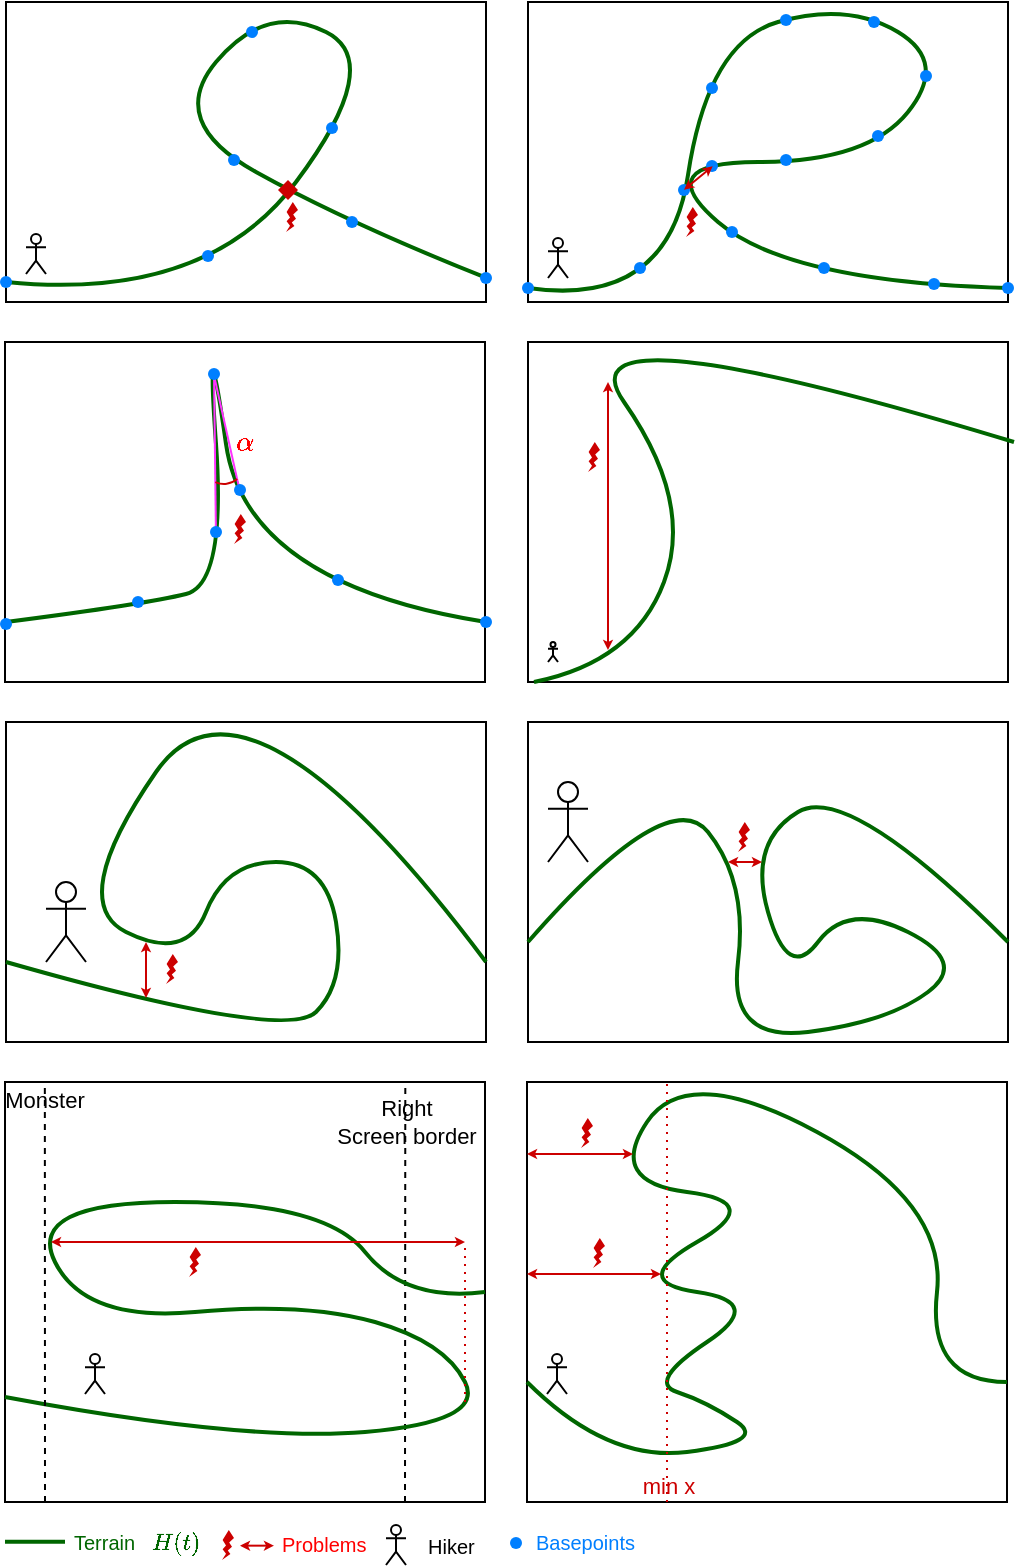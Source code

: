 <mxfile version="24.7.17" pages="5">
  <diagram name="Constraints" id="MTWnLbY3zgDIhAuiVK2H">
    <mxGraphModel dx="932" dy="542" grid="1" gridSize="10" guides="1" tooltips="1" connect="1" arrows="1" fold="1" page="1" pageScale="1" pageWidth="850" pageHeight="1100" math="1" shadow="0">
      <root>
        <mxCell id="0" />
        <mxCell id="1" parent="0" />
        <mxCell id="vlcDN4Dt0cTG1GpCWbwG-2" value="" style="rounded=0;whiteSpace=wrap;html=1;fillColor=none;" parent="1" vertex="1">
          <mxGeometry x="58.5" y="250" width="240" height="170" as="geometry" />
        </mxCell>
        <mxCell id="vlcDN4Dt0cTG1GpCWbwG-1" value="" style="rounded=0;whiteSpace=wrap;html=1;fillColor=none;" parent="1" vertex="1">
          <mxGeometry x="320" y="250" width="240" height="170" as="geometry" />
        </mxCell>
        <mxCell id="UInmjNJcRh5a1v0u3gMH-2" value="" style="rounded=0;whiteSpace=wrap;html=1;fillColor=none;" parent="1" vertex="1">
          <mxGeometry x="320" y="80" width="240" height="150" as="geometry" />
        </mxCell>
        <mxCell id="UInmjNJcRh5a1v0u3gMH-1" value="" style="rounded=0;whiteSpace=wrap;html=1;fillColor=none;" parent="1" vertex="1">
          <mxGeometry x="59" y="80" width="240" height="150" as="geometry" />
        </mxCell>
        <mxCell id="Wm-q2kJo23_BuhXE9oVK-57" value="" style="rounded=0;whiteSpace=wrap;html=1;fillColor=none;" parent="1" vertex="1">
          <mxGeometry x="59" y="440" width="240" height="160" as="geometry" />
        </mxCell>
        <mxCell id="Wm-q2kJo23_BuhXE9oVK-58" value="" style="rounded=0;whiteSpace=wrap;html=1;fillColor=none;" parent="1" vertex="1">
          <mxGeometry x="320" y="440" width="240" height="160" as="geometry" />
        </mxCell>
        <mxCell id="iDNPAJtmDNIAjIKIuADV-12" value="" style="endArrow=none;html=1;rounded=0;exitX=0;exitY=0.75;exitDx=0;exitDy=0;curved=1;entryX=0.997;entryY=0.74;entryDx=0;entryDy=0;entryPerimeter=0;strokeColor=#006600;strokeWidth=2;" parent="1" edge="1">
          <mxGeometry width="50" height="50" relative="1" as="geometry">
            <mxPoint x="59" y="220" as="sourcePoint" />
            <mxPoint x="298.28" y="217.6" as="targetPoint" />
            <Array as="points">
              <mxPoint x="159" y="230" />
              <mxPoint x="249" y="110" />
              <mxPoint x="189" y="80" />
              <mxPoint x="139" y="140" />
              <mxPoint x="229" y="190" />
            </Array>
          </mxGeometry>
        </mxCell>
        <mxCell id="Wm-q2kJo23_BuhXE9oVK-15" value="" style="shape=umlActor;verticalLabelPosition=bottom;verticalAlign=top;html=1;outlineConnect=0;fillColor=none;strokeColor=#000000;" parent="1" vertex="1">
          <mxGeometry x="69" y="196" width="10" height="20" as="geometry" />
        </mxCell>
        <mxCell id="Wm-q2kJo23_BuhXE9oVK-19" value="" style="ellipse;whiteSpace=wrap;html=1;aspect=fixed;fillColor=#007FFF;strokeColor=none;" parent="1" vertex="1">
          <mxGeometry x="56" y="217" width="6" height="6" as="geometry" />
        </mxCell>
        <mxCell id="Wm-q2kJo23_BuhXE9oVK-20" value="" style="ellipse;whiteSpace=wrap;html=1;aspect=fixed;fillColor=#007FFF;strokeColor=none;" parent="1" vertex="1">
          <mxGeometry x="157" y="204" width="6" height="6" as="geometry" />
        </mxCell>
        <mxCell id="Wm-q2kJo23_BuhXE9oVK-21" value="" style="ellipse;whiteSpace=wrap;html=1;aspect=fixed;fillColor=#007FFF;strokeColor=none;" parent="1" vertex="1">
          <mxGeometry x="219" y="140" width="6" height="6" as="geometry" />
        </mxCell>
        <mxCell id="Wm-q2kJo23_BuhXE9oVK-22" value="" style="ellipse;whiteSpace=wrap;html=1;aspect=fixed;fillColor=#007FFF;strokeColor=none;" parent="1" vertex="1">
          <mxGeometry x="179" y="92" width="6" height="6" as="geometry" />
        </mxCell>
        <mxCell id="Wm-q2kJo23_BuhXE9oVK-23" value="" style="ellipse;whiteSpace=wrap;html=1;aspect=fixed;fillColor=#007FFF;strokeColor=none;" parent="1" vertex="1">
          <mxGeometry x="170" y="156" width="6" height="6" as="geometry" />
        </mxCell>
        <mxCell id="Wm-q2kJo23_BuhXE9oVK-24" value="" style="ellipse;whiteSpace=wrap;html=1;aspect=fixed;fillColor=#007FFF;strokeColor=none;" parent="1" vertex="1">
          <mxGeometry x="229" y="187" width="6" height="6" as="geometry" />
        </mxCell>
        <mxCell id="Wm-q2kJo23_BuhXE9oVK-25" value="" style="ellipse;whiteSpace=wrap;html=1;aspect=fixed;fillColor=#007FFF;strokeColor=none;" parent="1" vertex="1">
          <mxGeometry x="296" y="215" width="6" height="6" as="geometry" />
        </mxCell>
        <mxCell id="Wm-q2kJo23_BuhXE9oVK-26" value="" style="endArrow=none;html=1;rounded=0;exitX=0;exitY=0.75;exitDx=0;exitDy=0;entryX=1;entryY=0.75;entryDx=0;entryDy=0;strokeWidth=2;strokeColor=#006600;curved=1;" parent="1" edge="1">
          <mxGeometry width="50" height="50" relative="1" as="geometry">
            <mxPoint x="320" y="223" as="sourcePoint" />
            <mxPoint x="560" y="223" as="targetPoint" />
            <Array as="points">
              <mxPoint x="390" y="233" />
              <mxPoint x="410" y="100" />
              <mxPoint x="480" y="80" />
              <mxPoint x="530" y="110" />
              <mxPoint x="490" y="160" />
              <mxPoint x="380" y="160" />
              <mxPoint x="450" y="220" />
            </Array>
          </mxGeometry>
        </mxCell>
        <mxCell id="Wm-q2kJo23_BuhXE9oVK-27" value="" style="ellipse;whiteSpace=wrap;html=1;aspect=fixed;fillColor=#007FFF;strokeColor=none;" parent="1" vertex="1">
          <mxGeometry x="317" y="220" width="6" height="6" as="geometry" />
        </mxCell>
        <mxCell id="Wm-q2kJo23_BuhXE9oVK-29" value="" style="ellipse;whiteSpace=wrap;html=1;aspect=fixed;fillColor=#007FFF;strokeColor=none;" parent="1" vertex="1">
          <mxGeometry x="373" y="210" width="6" height="6" as="geometry" />
        </mxCell>
        <mxCell id="Wm-q2kJo23_BuhXE9oVK-30" value="" style="ellipse;whiteSpace=wrap;html=1;aspect=fixed;fillColor=#007FFF;strokeColor=none;" parent="1" vertex="1">
          <mxGeometry x="395" y="171" width="6" height="6" as="geometry" />
        </mxCell>
        <mxCell id="Wm-q2kJo23_BuhXE9oVK-32" value="" style="ellipse;whiteSpace=wrap;html=1;aspect=fixed;fillColor=#007FFF;strokeColor=none;" parent="1" vertex="1">
          <mxGeometry x="409" y="120" width="6" height="6" as="geometry" />
        </mxCell>
        <mxCell id="Wm-q2kJo23_BuhXE9oVK-33" value="" style="ellipse;whiteSpace=wrap;html=1;aspect=fixed;fillColor=#007FFF;strokeColor=none;" parent="1" vertex="1">
          <mxGeometry x="446" y="86" width="6" height="6" as="geometry" />
        </mxCell>
        <mxCell id="Wm-q2kJo23_BuhXE9oVK-34" value="" style="ellipse;whiteSpace=wrap;html=1;aspect=fixed;fillColor=#007FFF;strokeColor=none;" parent="1" vertex="1">
          <mxGeometry x="490" y="87" width="6" height="6" as="geometry" />
        </mxCell>
        <mxCell id="Wm-q2kJo23_BuhXE9oVK-35" value="" style="ellipse;whiteSpace=wrap;html=1;aspect=fixed;fillColor=#007FFF;strokeColor=none;" parent="1" vertex="1">
          <mxGeometry x="516" y="114" width="6" height="6" as="geometry" />
        </mxCell>
        <mxCell id="Wm-q2kJo23_BuhXE9oVK-36" value="" style="ellipse;whiteSpace=wrap;html=1;aspect=fixed;fillColor=#007FFF;strokeColor=none;" parent="1" vertex="1">
          <mxGeometry x="492" y="144" width="6" height="6" as="geometry" />
        </mxCell>
        <mxCell id="Wm-q2kJo23_BuhXE9oVK-37" value="" style="ellipse;whiteSpace=wrap;html=1;aspect=fixed;fillColor=#007FFF;strokeColor=none;" parent="1" vertex="1">
          <mxGeometry x="446" y="156" width="6" height="6" as="geometry" />
        </mxCell>
        <mxCell id="Wm-q2kJo23_BuhXE9oVK-38" value="" style="ellipse;whiteSpace=wrap;html=1;aspect=fixed;fillColor=#007FFF;strokeColor=none;" parent="1" vertex="1">
          <mxGeometry x="409" y="159" width="6" height="6" as="geometry" />
        </mxCell>
        <mxCell id="Wm-q2kJo23_BuhXE9oVK-39" value="" style="ellipse;whiteSpace=wrap;html=1;aspect=fixed;fillColor=#007FFF;strokeColor=none;" parent="1" vertex="1">
          <mxGeometry x="419" y="192" width="6" height="6" as="geometry" />
        </mxCell>
        <mxCell id="Wm-q2kJo23_BuhXE9oVK-40" value="" style="ellipse;whiteSpace=wrap;html=1;aspect=fixed;fillColor=#007FFF;strokeColor=none;" parent="1" vertex="1">
          <mxGeometry x="465" y="210" width="6" height="6" as="geometry" />
        </mxCell>
        <mxCell id="Wm-q2kJo23_BuhXE9oVK-41" value="" style="ellipse;whiteSpace=wrap;html=1;aspect=fixed;fillColor=#007FFF;strokeColor=none;" parent="1" vertex="1">
          <mxGeometry x="520" y="218" width="6" height="6" as="geometry" />
        </mxCell>
        <mxCell id="Wm-q2kJo23_BuhXE9oVK-42" value="" style="ellipse;whiteSpace=wrap;html=1;aspect=fixed;fillColor=#007FFF;strokeColor=none;" parent="1" vertex="1">
          <mxGeometry x="557" y="220" width="6" height="6" as="geometry" />
        </mxCell>
        <mxCell id="Wm-q2kJo23_BuhXE9oVK-43" value="" style="endArrow=none;html=1;rounded=0;strokeColor=#006600;strokeWidth=2;exitX=0;exitY=0.75;exitDx=0;exitDy=0;curved=1;entryX=1;entryY=0.75;entryDx=0;entryDy=0;" parent="1" edge="1">
          <mxGeometry width="50" height="50" relative="1" as="geometry">
            <mxPoint x="59" y="390" as="sourcePoint" />
            <mxPoint x="299" y="390" as="targetPoint" />
            <Array as="points">
              <mxPoint x="129" y="381" />
              <mxPoint x="169" y="371" />
              <mxPoint x="159" y="231" />
              <mxPoint x="179" y="371" />
            </Array>
          </mxGeometry>
        </mxCell>
        <mxCell id="Wm-q2kJo23_BuhXE9oVK-46" value="" style="ellipse;whiteSpace=wrap;html=1;aspect=fixed;fillColor=#007FFF;strokeColor=none;" parent="1" vertex="1">
          <mxGeometry x="56" y="388" width="6" height="6" as="geometry" />
        </mxCell>
        <mxCell id="Wm-q2kJo23_BuhXE9oVK-51" value="" style="endArrow=none;html=1;rounded=0;strokeWidth=2;strokeColor=#006600;exitX=0;exitY=0.75;exitDx=0;exitDy=0;entryX=1;entryY=0.75;entryDx=0;entryDy=0;curved=1;" parent="1" edge="1">
          <mxGeometry width="50" height="50" relative="1" as="geometry">
            <mxPoint x="59" y="560" as="sourcePoint" />
            <mxPoint x="299" y="560" as="targetPoint" />
            <Array as="points">
              <mxPoint x="199" y="600" />
              <mxPoint x="229" y="570" />
              <mxPoint x="219" y="510" />
              <mxPoint x="169" y="510" />
              <mxPoint x="149" y="560" />
              <mxPoint x="89" y="530" />
              <mxPoint x="179" y="400" />
            </Array>
          </mxGeometry>
        </mxCell>
        <mxCell id="Wm-q2kJo23_BuhXE9oVK-52" value="" style="shape=umlActor;verticalLabelPosition=bottom;verticalAlign=top;html=1;outlineConnect=0;fillColor=none;strokeColor=#000000;" parent="1" vertex="1">
          <mxGeometry x="79" y="520" width="20" height="40" as="geometry" />
        </mxCell>
        <mxCell id="Wm-q2kJo23_BuhXE9oVK-53" value="" style="endArrow=none;html=1;rounded=0;strokeWidth=2;strokeColor=#006600;exitX=0;exitY=0.75;exitDx=0;exitDy=0;entryX=1;entryY=0.75;entryDx=0;entryDy=0;curved=1;" parent="1" edge="1">
          <mxGeometry width="50" height="50" relative="1" as="geometry">
            <mxPoint x="320" y="550" as="sourcePoint" />
            <mxPoint x="560" y="550" as="targetPoint" />
            <Array as="points">
              <mxPoint x="390" y="470" />
              <mxPoint x="430" y="520" />
              <mxPoint x="420" y="600" />
              <mxPoint x="500" y="590" />
              <mxPoint x="540" y="560" />
              <mxPoint x="480" y="530" />
              <mxPoint x="450" y="570" />
              <mxPoint x="430" y="500" />
              <mxPoint x="480" y="470" />
            </Array>
          </mxGeometry>
        </mxCell>
        <mxCell id="Wm-q2kJo23_BuhXE9oVK-54" value="" style="shape=umlActor;verticalLabelPosition=bottom;verticalAlign=top;html=1;outlineConnect=0;fillColor=none;strokeColor=#000000;" parent="1" vertex="1">
          <mxGeometry x="330" y="470" width="20" height="40" as="geometry" />
        </mxCell>
        <mxCell id="Wm-q2kJo23_BuhXE9oVK-55" value="" style="endArrow=classic;startArrow=classic;html=1;rounded=0;strokeColor=#CC0000;strokeWidth=1;endFill=1;startFill=1;endSize=2;startSize=2;" parent="1" edge="1">
          <mxGeometry width="50" height="50" relative="1" as="geometry">
            <mxPoint x="420" y="510" as="sourcePoint" />
            <mxPoint x="437" y="510" as="targetPoint" />
          </mxGeometry>
        </mxCell>
        <mxCell id="Wm-q2kJo23_BuhXE9oVK-56" value="" style="endArrow=classic;startArrow=classic;html=1;rounded=0;strokeColor=#CC0000;strokeWidth=1;endFill=1;startFill=1;endSize=2;startSize=2;" parent="1" edge="1">
          <mxGeometry width="50" height="50" relative="1" as="geometry">
            <mxPoint x="129" y="578" as="sourcePoint" />
            <mxPoint x="129" y="550" as="targetPoint" />
          </mxGeometry>
        </mxCell>
        <mxCell id="Wm-q2kJo23_BuhXE9oVK-59" value="" style="verticalLabelPosition=bottom;verticalAlign=top;html=1;shape=mxgraph.basic.flash;fillColor=#CC0000;strokeColor=none;" parent="1" vertex="1">
          <mxGeometry x="199" y="180" width="6" height="15" as="geometry" />
        </mxCell>
        <mxCell id="Wm-q2kJo23_BuhXE9oVK-60" value="" style="ellipse;whiteSpace=wrap;html=1;aspect=fixed;fillColor=#007FFF;strokeColor=none;" parent="1" vertex="1">
          <mxGeometry x="222" y="366" width="6" height="6" as="geometry" />
        </mxCell>
        <mxCell id="Wm-q2kJo23_BuhXE9oVK-61" value="" style="verticalLabelPosition=bottom;verticalAlign=top;html=1;shape=mxgraph.basic.flash;fillColor=#CC0000;strokeColor=none;" parent="1" vertex="1">
          <mxGeometry x="399" y="182.5" width="6" height="15" as="geometry" />
        </mxCell>
        <mxCell id="Wm-q2kJo23_BuhXE9oVK-62" value="" style="verticalLabelPosition=bottom;verticalAlign=top;html=1;shape=mxgraph.basic.flash;fillColor=#CC0000;strokeColor=none;" parent="1" vertex="1">
          <mxGeometry x="139" y="556" width="6" height="15" as="geometry" />
        </mxCell>
        <mxCell id="Wm-q2kJo23_BuhXE9oVK-63" value="" style="verticalLabelPosition=bottom;verticalAlign=top;html=1;shape=mxgraph.basic.flash;fillColor=#CC0000;strokeColor=none;" parent="1" vertex="1">
          <mxGeometry x="425" y="490" width="6" height="15" as="geometry" />
        </mxCell>
        <mxCell id="Wm-q2kJo23_BuhXE9oVK-64" value="" style="verticalLabelPosition=bottom;verticalAlign=top;html=1;shape=mxgraph.basic.flash;fillColor=#CC0000;strokeColor=none;" parent="1" vertex="1">
          <mxGeometry x="173" y="336" width="6" height="15" as="geometry" />
        </mxCell>
        <mxCell id="Wm-q2kJo23_BuhXE9oVK-68" value="" style="ellipse;whiteSpace=wrap;html=1;aspect=fixed;fillColor=#007FFF;strokeColor=none;" parent="1" vertex="1">
          <mxGeometry x="122" y="377" width="6" height="6" as="geometry" />
        </mxCell>
        <mxCell id="Wm-q2kJo23_BuhXE9oVK-69" value="" style="ellipse;whiteSpace=wrap;html=1;aspect=fixed;fillColor=#007FFF;strokeColor=none;" parent="1" vertex="1">
          <mxGeometry x="296" y="387" width="6" height="6" as="geometry" />
        </mxCell>
        <mxCell id="Wm-q2kJo23_BuhXE9oVK-70" value="" style="shape=umlActor;verticalLabelPosition=bottom;verticalAlign=top;html=1;outlineConnect=0;fillColor=none;strokeColor=#000000;" parent="1" vertex="1">
          <mxGeometry x="330" y="400" width="5" height="10" as="geometry" />
        </mxCell>
        <mxCell id="Wm-q2kJo23_BuhXE9oVK-71" value="" style="endArrow=none;html=1;rounded=0;curved=1;strokeWidth=2;strokeColor=#006600;exitX=0;exitY=1;exitDx=0;exitDy=0;entryX=1;entryY=0.5;entryDx=0;entryDy=0;" parent="1" edge="1">
          <mxGeometry width="50" height="50" relative="1" as="geometry">
            <mxPoint x="323" y="420" as="sourcePoint" />
            <mxPoint x="563" y="300" as="targetPoint" />
            <Array as="points">
              <mxPoint x="373" y="410" />
              <mxPoint x="403" y="330" />
              <mxPoint x="333" y="230" />
            </Array>
          </mxGeometry>
        </mxCell>
        <mxCell id="Wm-q2kJo23_BuhXE9oVK-72" value="" style="verticalLabelPosition=bottom;verticalAlign=top;html=1;shape=mxgraph.basic.flash;fillColor=#CC0000;strokeColor=none;" parent="1" vertex="1">
          <mxGeometry x="350" y="300" width="6" height="15" as="geometry" />
        </mxCell>
        <mxCell id="Wm-q2kJo23_BuhXE9oVK-73" value="" style="endArrow=classic;startArrow=classic;html=1;rounded=0;strokeColor=#CC0000;strokeWidth=1;endFill=1;startFill=1;endSize=2;startSize=2;" parent="1" edge="1">
          <mxGeometry width="50" height="50" relative="1" as="geometry">
            <mxPoint x="360" y="404" as="sourcePoint" />
            <mxPoint x="360" y="270" as="targetPoint" />
          </mxGeometry>
        </mxCell>
        <mxCell id="Wm-q2kJo23_BuhXE9oVK-74" value="" style="rounded=0;whiteSpace=wrap;html=1;fillColor=none;" parent="1" vertex="1">
          <mxGeometry x="58.5" y="620" width="240" height="210" as="geometry" />
        </mxCell>
        <mxCell id="Wm-q2kJo23_BuhXE9oVK-76" value="" style="rounded=0;whiteSpace=wrap;html=1;fillColor=none;" parent="1" vertex="1">
          <mxGeometry x="319.5" y="620" width="240" height="210" as="geometry" />
        </mxCell>
        <mxCell id="Wm-q2kJo23_BuhXE9oVK-77" value="Right&lt;br&gt;Screen border" style="endArrow=none;dashed=1;html=1;rounded=0;exitX=0.75;exitY=1;exitDx=0;exitDy=0;entryX=0.834;entryY=0.005;entryDx=0;entryDy=0;entryPerimeter=0;labelBackgroundColor=none;" parent="1" target="Wm-q2kJo23_BuhXE9oVK-74" edge="1">
          <mxGeometry x="0.819" width="50" height="50" relative="1" as="geometry">
            <mxPoint x="258.5" y="830" as="sourcePoint" />
            <mxPoint x="258.5" y="630" as="targetPoint" />
            <mxPoint as="offset" />
          </mxGeometry>
        </mxCell>
        <mxCell id="Wm-q2kJo23_BuhXE9oVK-78" value="" style="endArrow=none;html=1;rounded=0;exitX=0;exitY=0.75;exitDx=0;exitDy=0;entryX=1;entryY=0.5;entryDx=0;entryDy=0;strokeWidth=2;strokeColor=#006600;curved=1;" parent="1" source="Wm-q2kJo23_BuhXE9oVK-74" target="Wm-q2kJo23_BuhXE9oVK-74" edge="1">
          <mxGeometry width="50" height="50" relative="1" as="geometry">
            <mxPoint x="108.5" y="750" as="sourcePoint" />
            <mxPoint x="238.5" y="910" as="targetPoint" />
            <Array as="points">
              <mxPoint x="178.5" y="800" />
              <mxPoint x="298.5" y="790" />
              <mxPoint x="278.5" y="750" />
              <mxPoint x="208.5" y="730" />
              <mxPoint x="98.5" y="740" />
              <mxPoint x="68.5" y="680" />
              <mxPoint x="218.5" y="680" />
              <mxPoint x="258.5" y="730" />
            </Array>
          </mxGeometry>
        </mxCell>
        <mxCell id="Wm-q2kJo23_BuhXE9oVK-79" value="" style="shape=umlActor;verticalLabelPosition=bottom;verticalAlign=top;html=1;outlineConnect=0;fillColor=none;strokeColor=#000000;" parent="1" vertex="1">
          <mxGeometry x="98.5" y="756" width="10" height="20" as="geometry" />
        </mxCell>
        <mxCell id="Wm-q2kJo23_BuhXE9oVK-80" value="Monster" style="endArrow=none;dashed=1;html=1;rounded=0;exitX=0.75;exitY=1;exitDx=0;exitDy=0;entryX=0.083;entryY=0.002;entryDx=0;entryDy=0;entryPerimeter=0;labelBackgroundColor=none;" parent="1" target="Wm-q2kJo23_BuhXE9oVK-74" edge="1">
          <mxGeometry x="0.917" width="50" height="50" relative="1" as="geometry">
            <mxPoint x="78.5" y="830" as="sourcePoint" />
            <mxPoint x="78.5" y="630" as="targetPoint" />
            <mxPoint as="offset" />
          </mxGeometry>
        </mxCell>
        <mxCell id="Wm-q2kJo23_BuhXE9oVK-81" value="" style="endArrow=classic;startArrow=classic;html=1;rounded=0;strokeColor=#CC0000;strokeWidth=1;endFill=1;startFill=1;endSize=2;startSize=2;" parent="1" edge="1">
          <mxGeometry width="50" height="50" relative="1" as="geometry">
            <mxPoint x="81.5" y="700" as="sourcePoint" />
            <mxPoint x="288.5" y="700" as="targetPoint" />
          </mxGeometry>
        </mxCell>
        <mxCell id="Wm-q2kJo23_BuhXE9oVK-82" value="" style="endArrow=none;dashed=1;html=1;dashPattern=1 3;strokeWidth=1;rounded=0;strokeColor=#CC0000;" parent="1" edge="1">
          <mxGeometry width="50" height="50" relative="1" as="geometry">
            <mxPoint x="288.5" y="780" as="sourcePoint" />
            <mxPoint x="288.5" y="700" as="targetPoint" />
          </mxGeometry>
        </mxCell>
        <mxCell id="Wm-q2kJo23_BuhXE9oVK-83" value="" style="verticalLabelPosition=bottom;verticalAlign=top;html=1;shape=mxgraph.basic.flash;fillColor=#CC0000;strokeColor=none;" parent="1" vertex="1">
          <mxGeometry x="150.5" y="702.5" width="6" height="15" as="geometry" />
        </mxCell>
        <mxCell id="Wm-q2kJo23_BuhXE9oVK-84" value="" style="endArrow=none;html=1;rounded=0;exitX=0;exitY=0.75;exitDx=0;exitDy=0;curved=1;entryX=1;entryY=0.75;entryDx=0;entryDy=0;strokeWidth=2;strokeColor=#006600;" parent="1" edge="1">
          <mxGeometry width="50" height="50" relative="1" as="geometry">
            <mxPoint x="319.5" y="770" as="sourcePoint" />
            <mxPoint x="559.5" y="770" as="targetPoint" />
            <Array as="points">
              <mxPoint x="359.5" y="810" />
              <mxPoint x="439.5" y="800" />
              <mxPoint x="409.5" y="780" />
              <mxPoint x="379.5" y="770" />
              <mxPoint x="439.5" y="730" />
              <mxPoint x="369.5" y="720" />
              <mxPoint x="439.5" y="680" />
              <mxPoint x="359.5" y="670" />
              <mxPoint x="399.5" y="610" />
              <mxPoint x="529.5" y="680" />
              <mxPoint x="519.5" y="770" />
            </Array>
          </mxGeometry>
        </mxCell>
        <mxCell id="Wm-q2kJo23_BuhXE9oVK-85" value="" style="shape=umlActor;verticalLabelPosition=bottom;verticalAlign=top;html=1;outlineConnect=0;fillColor=none;strokeColor=#000000;" parent="1" vertex="1">
          <mxGeometry x="329.5" y="756" width="10" height="20" as="geometry" />
        </mxCell>
        <mxCell id="Wm-q2kJo23_BuhXE9oVK-86" value="" style="endArrow=classic;startArrow=classic;html=1;rounded=0;strokeColor=#CC0000;strokeWidth=1;endFill=1;startFill=1;endSize=2;startSize=2;" parent="1" edge="1">
          <mxGeometry width="50" height="50" relative="1" as="geometry">
            <mxPoint x="319.5" y="716" as="sourcePoint" />
            <mxPoint x="386.5" y="716" as="targetPoint" />
          </mxGeometry>
        </mxCell>
        <mxCell id="Wm-q2kJo23_BuhXE9oVK-87" value="min x" style="endArrow=none;dashed=1;html=1;dashPattern=1 3;strokeWidth=1;rounded=0;strokeColor=#CC0000;fontColor=#CC0000;labelBackgroundColor=none;" parent="1" edge="1">
          <mxGeometry x="-0.918" width="50" height="50" relative="1" as="geometry">
            <mxPoint x="389.5" y="830" as="sourcePoint" />
            <mxPoint x="389.5" y="620" as="targetPoint" />
            <mxPoint as="offset" />
          </mxGeometry>
        </mxCell>
        <mxCell id="Wm-q2kJo23_BuhXE9oVK-88" value="" style="endArrow=classic;startArrow=classic;html=1;rounded=0;strokeColor=#CC0000;strokeWidth=1;endFill=1;startFill=1;endSize=2;startSize=2;" parent="1" edge="1">
          <mxGeometry width="50" height="50" relative="1" as="geometry">
            <mxPoint x="319.5" y="656" as="sourcePoint" />
            <mxPoint x="372.5" y="656" as="targetPoint" />
          </mxGeometry>
        </mxCell>
        <mxCell id="Wm-q2kJo23_BuhXE9oVK-89" value="" style="verticalLabelPosition=bottom;verticalAlign=top;html=1;shape=mxgraph.basic.flash;fillColor=#CC0000;strokeColor=none;" parent="1" vertex="1">
          <mxGeometry x="346.5" y="638" width="6" height="15" as="geometry" />
        </mxCell>
        <mxCell id="Wm-q2kJo23_BuhXE9oVK-90" value="" style="verticalLabelPosition=bottom;verticalAlign=top;html=1;shape=mxgraph.basic.flash;fillColor=#CC0000;strokeColor=none;" parent="1" vertex="1">
          <mxGeometry x="352.5" y="698" width="6" height="15" as="geometry" />
        </mxCell>
        <mxCell id="Wm-q2kJo23_BuhXE9oVK-92" value="" style="rhombus;whiteSpace=wrap;html=1;fillColor=#CC0000;strokeColor=none;" parent="1" vertex="1">
          <mxGeometry x="195" y="169" width="10" height="10" as="geometry" />
        </mxCell>
        <mxCell id="Wm-q2kJo23_BuhXE9oVK-94" value="" style="endArrow=classic;startArrow=classic;html=1;rounded=0;strokeColor=#CC0000;strokeWidth=1;endFill=1;startFill=1;endSize=2;startSize=2;entryX=0.56;entryY=0.523;entryDx=0;entryDy=0;entryPerimeter=0;" parent="1" target="Wm-q2kJo23_BuhXE9oVK-38" edge="1">
          <mxGeometry width="50" height="50" relative="1" as="geometry">
            <mxPoint x="398" y="173.93" as="sourcePoint" />
            <mxPoint x="415" y="173.93" as="targetPoint" />
          </mxGeometry>
        </mxCell>
        <mxCell id="Wm-q2kJo23_BuhXE9oVK-95" value="" style="endArrow=none;html=1;rounded=0;entryX=0.502;entryY=0.56;entryDx=0;entryDy=0;entryPerimeter=0;exitX=0.493;exitY=0.517;exitDx=0;exitDy=0;exitPerimeter=0;strokeWidth=1;strokeColor=#FF33FF;" parent="1" source="Wm-q2kJo23_BuhXE9oVK-50" target="Wm-q2kJo23_BuhXE9oVK-49" edge="1">
          <mxGeometry width="50" height="50" relative="1" as="geometry">
            <mxPoint x="109" y="351" as="sourcePoint" />
            <mxPoint x="159" y="301" as="targetPoint" />
          </mxGeometry>
        </mxCell>
        <mxCell id="Wm-q2kJo23_BuhXE9oVK-96" value="" style="endArrow=none;html=1;rounded=0;entryX=0.502;entryY=0.631;entryDx=0;entryDy=0;entryPerimeter=0;exitX=0.463;exitY=0.492;exitDx=0;exitDy=0;exitPerimeter=0;strokeWidth=1;strokeColor=#FF33FF;" parent="1" source="Wm-q2kJo23_BuhXE9oVK-47" target="Wm-q2kJo23_BuhXE9oVK-49" edge="1">
          <mxGeometry width="50" height="50" relative="1" as="geometry">
            <mxPoint x="174" y="355" as="sourcePoint" />
            <mxPoint x="173" y="276" as="targetPoint" />
          </mxGeometry>
        </mxCell>
        <mxCell id="Wm-q2kJo23_BuhXE9oVK-97" value="" style="verticalLabelPosition=bottom;verticalAlign=top;html=1;shape=mxgraph.basic.arc;startAngle=0.822;endAngle=0.007;rotation=203;strokeWidth=1;fillColor=none;strokeColor=#CC0000;" parent="1" vertex="1">
          <mxGeometry x="158" y="301" width="20" height="20" as="geometry" />
        </mxCell>
        <mxCell id="eKpl5HAJWkSo7WApvlSm-1" value="$$\alpha$$" style="text;html=1;align=center;verticalAlign=middle;whiteSpace=wrap;rounded=0;fontSize=12;fontColor=#FF0000;" parent="1" vertex="1">
          <mxGeometry x="170" y="290" width="17" height="19" as="geometry" />
        </mxCell>
        <mxCell id="Wm-q2kJo23_BuhXE9oVK-50" value="" style="ellipse;whiteSpace=wrap;html=1;aspect=fixed;fillColor=#007FFF;strokeColor=none;" parent="1" vertex="1">
          <mxGeometry x="161" y="342" width="6" height="6" as="geometry" />
        </mxCell>
        <mxCell id="Wm-q2kJo23_BuhXE9oVK-49" value="" style="ellipse;whiteSpace=wrap;html=1;aspect=fixed;fillColor=#007FFF;strokeColor=none;" parent="1" vertex="1">
          <mxGeometry x="160" y="263" width="6" height="6" as="geometry" />
        </mxCell>
        <mxCell id="Wm-q2kJo23_BuhXE9oVK-47" value="" style="ellipse;whiteSpace=wrap;html=1;aspect=fixed;fillColor=#007FFF;strokeColor=none;" parent="1" vertex="1">
          <mxGeometry x="173" y="321" width="6" height="6" as="geometry" />
        </mxCell>
        <mxCell id="R7Q_-TDTmpjwQN4_Wp3r-4" value="" style="endArrow=none;html=1;rounded=0;strokeWidth=2;strokeColor=#006600;" parent="1" edge="1">
          <mxGeometry width="50" height="50" relative="1" as="geometry">
            <mxPoint x="58.5" y="849.92" as="sourcePoint" />
            <mxPoint x="88.5" y="849.92" as="targetPoint" />
          </mxGeometry>
        </mxCell>
        <mxCell id="R7Q_-TDTmpjwQN4_Wp3r-5" value="Terrain" style="text;html=1;align=left;verticalAlign=middle;whiteSpace=wrap;rounded=0;spacing=4;fontSize=10;fontColor=#006600;" parent="1" vertex="1">
          <mxGeometry x="88.5" y="840" width="35" height="20" as="geometry" />
        </mxCell>
        <mxCell id="R7Q_-TDTmpjwQN4_Wp3r-6" value="$$H(t)$$" style="text;html=1;align=left;verticalAlign=middle;whiteSpace=wrap;rounded=0;spacing=4;fontSize=10;fontColor=#006600;" parent="1" vertex="1">
          <mxGeometry x="128" y="840" width="20" height="20" as="geometry" />
        </mxCell>
        <mxCell id="R7Q_-TDTmpjwQN4_Wp3r-13" value="" style="ellipse;whiteSpace=wrap;html=1;aspect=fixed;fillColor=#007FFF;strokeColor=none;" parent="1" vertex="1">
          <mxGeometry x="311" y="847.5" width="6" height="6" as="geometry" />
        </mxCell>
        <mxCell id="R7Q_-TDTmpjwQN4_Wp3r-14" value="Basepoints" style="text;html=1;align=left;verticalAlign=middle;whiteSpace=wrap;rounded=0;spacing=4;fontSize=10;fontColor=#007FFF;" parent="1" vertex="1">
          <mxGeometry x="320" y="840" width="60" height="20" as="geometry" />
        </mxCell>
        <mxCell id="R7Q_-TDTmpjwQN4_Wp3r-16" value="" style="shape=umlActor;verticalLabelPosition=bottom;verticalAlign=top;html=1;outlineConnect=0;fillColor=none;strokeColor=#000000;" parent="1" vertex="1">
          <mxGeometry x="249" y="841.5" width="10" height="20" as="geometry" />
        </mxCell>
        <mxCell id="R7Q_-TDTmpjwQN4_Wp3r-18" value="Hiker" style="text;html=1;align=left;verticalAlign=middle;whiteSpace=wrap;rounded=0;fontSize=10;spacing=4;" parent="1" vertex="1">
          <mxGeometry x="266" y="841.5" width="34" height="20" as="geometry" />
        </mxCell>
        <mxCell id="R7Q_-TDTmpjwQN4_Wp3r-19" value="" style="verticalLabelPosition=bottom;verticalAlign=top;html=1;shape=mxgraph.basic.flash;fillColor=#CC0000;strokeColor=none;" parent="1" vertex="1">
          <mxGeometry x="167" y="844" width="6" height="15" as="geometry" />
        </mxCell>
        <mxCell id="R7Q_-TDTmpjwQN4_Wp3r-21" value="" style="endArrow=classic;startArrow=classic;html=1;rounded=0;strokeColor=#CC0000;strokeWidth=1;endFill=1;startFill=1;endSize=2;startSize=2;" parent="1" edge="1">
          <mxGeometry width="50" height="50" relative="1" as="geometry">
            <mxPoint x="176" y="851.83" as="sourcePoint" />
            <mxPoint x="193" y="851.83" as="targetPoint" />
          </mxGeometry>
        </mxCell>
        <mxCell id="R7Q_-TDTmpjwQN4_Wp3r-22" value="Problems" style="text;html=1;align=left;verticalAlign=middle;whiteSpace=wrap;rounded=0;fontSize=10;spacing=4;fontColor=#FF0000;" parent="1" vertex="1">
          <mxGeometry x="193" y="840" width="47" height="21" as="geometry" />
        </mxCell>
        <mxCell id="UInmjNJcRh5a1v0u3gMH-3" value="" style="shape=umlActor;verticalLabelPosition=bottom;verticalAlign=top;html=1;outlineConnect=0;fillColor=none;strokeColor=#000000;" parent="1" vertex="1">
          <mxGeometry x="330" y="198" width="10" height="20" as="geometry" />
        </mxCell>
      </root>
    </mxGraphModel>
  </diagram>
  <diagram id="SKQKHaf86wKAkKuEZNZK" name="Retrace">
    <mxGraphModel dx="2074" dy="1230" grid="1" gridSize="10" guides="1" tooltips="1" connect="1" arrows="1" fold="1" page="1" pageScale="1" pageWidth="850" pageHeight="1100" math="1" shadow="0">
      <root>
        <mxCell id="0" />
        <mxCell id="1" parent="0" />
        <mxCell id="zfs1lbwF3DWpmsUKfyBC-3" value="" style="endArrow=classicThin;html=1;rounded=0;exitX=0;exitY=0.75;exitDx=0;exitDy=0;curved=1;strokeColor=#006600;strokeWidth=2;endFill=1;entryX=0.555;entryY=0.487;entryDx=0;entryDy=0;entryPerimeter=0;" parent="1" target="zfs1lbwF3DWpmsUKfyBC-8" edge="1">
          <mxGeometry width="50" height="50" relative="1" as="geometry">
            <mxPoint x="320" y="221" as="sourcePoint" />
            <mxPoint x="390" y="180" as="targetPoint" />
            <Array as="points">
              <mxPoint x="380" y="111" />
              <mxPoint x="480" y="110" />
              <mxPoint x="520" y="160" />
            </Array>
          </mxGeometry>
        </mxCell>
        <mxCell id="Cx3i-RdiSZKsyFRq-EVY-4" value="" style="verticalLabelPosition=bottom;verticalAlign=top;html=1;shape=mxgraph.basic.arc;startAngle=0.75;endAngle=0.998;rotation=90;strokeColor=#FF0000;" parent="1" vertex="1">
          <mxGeometry x="130" y="150" width="60" height="60" as="geometry" />
        </mxCell>
        <mxCell id="z7yY22kpPcKzvAJut19U-2" value="" style="endArrow=classicThin;html=1;rounded=0;exitX=0;exitY=0.75;exitDx=0;exitDy=0;curved=1;strokeColor=#006600;strokeWidth=2;endFill=1;" parent="1" edge="1">
          <mxGeometry width="50" height="50" relative="1" as="geometry">
            <mxPoint x="40" y="220" as="sourcePoint" />
            <mxPoint x="160" y="180" as="targetPoint" />
            <Array as="points">
              <mxPoint x="100" y="110" />
              <mxPoint x="210" y="110" />
              <mxPoint x="250" y="190" />
              <mxPoint x="100" y="260" />
              <mxPoint x="90" y="190" />
            </Array>
          </mxGeometry>
        </mxCell>
        <mxCell id="UjNRUElCA9EJIdoj6-9Q-1" value="" style="ellipse;whiteSpace=wrap;html=1;aspect=fixed;fillColor=#007FFF;strokeColor=none;" parent="1" vertex="1">
          <mxGeometry x="37" y="216" width="6" height="6" as="geometry" />
        </mxCell>
        <mxCell id="UjNRUElCA9EJIdoj6-9Q-2" value="" style="ellipse;whiteSpace=wrap;html=1;aspect=fixed;fillColor=#007FFF;strokeColor=none;" parent="1" vertex="1">
          <mxGeometry x="105" y="126" width="6" height="6" as="geometry" />
        </mxCell>
        <mxCell id="UjNRUElCA9EJIdoj6-9Q-3" value="" style="ellipse;whiteSpace=wrap;html=1;aspect=fixed;fillColor=#007FFF;strokeColor=none;" parent="1" vertex="1">
          <mxGeometry x="226" y="182" width="6" height="6" as="geometry" />
        </mxCell>
        <mxCell id="UjNRUElCA9EJIdoj6-9Q-4" value="" style="ellipse;whiteSpace=wrap;html=1;aspect=fixed;fillColor=#007FFF;strokeColor=none;" parent="1" vertex="1">
          <mxGeometry x="166.5" y="223" width="7" height="7" as="geometry" />
        </mxCell>
        <mxCell id="UjNRUElCA9EJIdoj6-9Q-5" value="" style="ellipse;whiteSpace=wrap;html=1;aspect=fixed;fillColor=#007FFF;strokeColor=none;" parent="1" vertex="1">
          <mxGeometry x="92" y="222" width="6" height="6" as="geometry" />
        </mxCell>
        <mxCell id="UjNRUElCA9EJIdoj6-9Q-9" value="" style="endArrow=classicThin;html=1;rounded=0;strokeColor=#FF0000;endFill=1;" parent="1" edge="1">
          <mxGeometry width="50" height="50" relative="1" as="geometry">
            <mxPoint x="160" y="180" as="sourcePoint" />
            <mxPoint x="160" y="100" as="targetPoint" />
          </mxGeometry>
        </mxCell>
        <mxCell id="UjNRUElCA9EJIdoj6-9Q-10" value="" style="endArrow=classicThin;html=1;rounded=0;strokeColor=#FF0000;endFill=1;" parent="1" edge="1">
          <mxGeometry width="50" height="50" relative="1" as="geometry">
            <mxPoint x="160" y="180" as="sourcePoint" />
            <mxPoint x="240" y="180" as="targetPoint" />
          </mxGeometry>
        </mxCell>
        <mxCell id="UjNRUElCA9EJIdoj6-9Q-11" value="" style="endArrow=classicThin;html=1;rounded=0;strokeColor=#FF33FF;endFill=1;" parent="1" edge="1">
          <mxGeometry width="50" height="50" relative="1" as="geometry">
            <mxPoint x="160" y="180" as="sourcePoint" />
            <mxPoint x="220" y="120" as="targetPoint" />
          </mxGeometry>
        </mxCell>
        <mxCell id="UjNRUElCA9EJIdoj6-9Q-6" value="" style="ellipse;whiteSpace=wrap;html=1;aspect=fixed;fillColor=#007FFF;strokeColor=none;" parent="1" vertex="1">
          <mxGeometry x="157" y="177" width="6" height="6" as="geometry" />
        </mxCell>
        <mxCell id="vU1JQv2VhwDfiz5n2Lmc-1" value="" style="verticalLabelPosition=bottom;verticalAlign=top;html=1;shape=mxgraph.basic.flash;fillColor=#CC0000;strokeColor=none;" parent="1" vertex="1">
          <mxGeometry x="194" y="183" width="6" height="15" as="geometry" />
        </mxCell>
        <mxCell id="vU1JQv2VhwDfiz5n2Lmc-2" value="" style="verticalLabelPosition=bottom;verticalAlign=top;html=1;shape=mxgraph.basic.flash;fillColor=#CC0000;strokeColor=none;" parent="1" vertex="1">
          <mxGeometry x="151" y="133" width="6" height="15" as="geometry" />
        </mxCell>
        <mxCell id="Cx3i-RdiSZKsyFRq-EVY-5" value="$$\alpha$$" style="text;html=1;align=left;verticalAlign=middle;whiteSpace=wrap;rounded=0;spacing=4;fontSize=10;fontColor=#FF0000;" parent="1" vertex="1">
          <mxGeometry x="170" y="163" width="20" height="20" as="geometry" />
        </mxCell>
        <mxCell id="Cx3i-RdiSZKsyFRq-EVY-7" value="$$\beta$$" style="text;html=1;align=left;verticalAlign=middle;whiteSpace=wrap;rounded=0;spacing=4;fontSize=10;fontColor=#FF0000;" parent="1" vertex="1">
          <mxGeometry x="160" y="152" width="20" height="20" as="geometry" />
        </mxCell>
        <mxCell id="Cx3i-RdiSZKsyFRq-EVY-16" value="" style="shape=flexArrow;endArrow=classic;html=1;rounded=0;strokeColor=#000000;fillColor=#000000;" parent="1" edge="1">
          <mxGeometry width="50" height="50" relative="1" as="geometry">
            <mxPoint x="250" y="160" as="sourcePoint" />
            <mxPoint x="320" y="160" as="targetPoint" />
          </mxGeometry>
        </mxCell>
        <mxCell id="Cx3i-RdiSZKsyFRq-EVY-17" value="No viable angle found, retrace" style="text;html=1;align=center;verticalAlign=middle;whiteSpace=wrap;rounded=0;" parent="1" vertex="1">
          <mxGeometry x="240" y="178.5" width="80" height="50" as="geometry" />
        </mxCell>
        <mxCell id="ezl0bjxpjwJUfei0Ow9P-5" value="" style="endArrow=classicThin;html=1;rounded=0;strokeColor=#FF33FF;fontColor=#FF33FF;endFill=1;" parent="1" edge="1">
          <mxGeometry width="50" height="50" relative="1" as="geometry">
            <mxPoint x="40" y="281" as="sourcePoint" />
            <mxPoint x="70" y="281" as="targetPoint" />
          </mxGeometry>
        </mxCell>
        <mxCell id="ezl0bjxpjwJUfei0Ow9P-8" value="Average vector to be added" style="text;html=1;align=left;verticalAlign=middle;whiteSpace=wrap;rounded=0;spacing=4;fontSize=14;fontColor=#FF33FF;" parent="1" vertex="1">
          <mxGeometry x="70" y="271" width="180" height="20" as="geometry" />
        </mxCell>
        <mxCell id="ezl0bjxpjwJUfei0Ow9P-12" value="$$\delta v$$" style="text;html=1;align=left;verticalAlign=middle;whiteSpace=wrap;rounded=0;spacing=4;fontSize=14;fontColor=#FF33FF;" parent="1" vertex="1">
          <mxGeometry x="255" y="270" width="70" height="20" as="geometry" />
        </mxCell>
        <mxCell id="ezl0bjxpjwJUfei0Ow9P-27" value="" style="endArrow=none;html=1;rounded=0;strokeWidth=2;strokeColor=#006600;" parent="1" edge="1">
          <mxGeometry width="50" height="50" relative="1" as="geometry">
            <mxPoint x="40" y="260.92" as="sourcePoint" />
            <mxPoint x="70" y="260.92" as="targetPoint" />
          </mxGeometry>
        </mxCell>
        <mxCell id="ezl0bjxpjwJUfei0Ow9P-28" value="Terrain" style="text;html=1;align=left;verticalAlign=middle;whiteSpace=wrap;rounded=0;spacing=4;fontSize=14;fontColor=#006600;" parent="1" vertex="1">
          <mxGeometry x="70" y="251" width="120" height="20" as="geometry" />
        </mxCell>
        <mxCell id="ezl0bjxpjwJUfei0Ow9P-29" value="$$H(t)$$" style="text;html=1;align=left;verticalAlign=middle;whiteSpace=wrap;rounded=0;spacing=4;fontSize=14;fontColor=#006600;" parent="1" vertex="1">
          <mxGeometry x="255" y="250" width="50" height="20" as="geometry" />
        </mxCell>
        <mxCell id="Cx3i-RdiSZKsyFRq-EVY-1" value="" style="endArrow=classicThin;html=1;rounded=0;strokeColor=#FF0000;fontColor=#FF33FF;endFill=1;" parent="1" edge="1">
          <mxGeometry width="50" height="50" relative="1" as="geometry">
            <mxPoint x="315" y="299.94" as="sourcePoint" />
            <mxPoint x="345" y="299.94" as="targetPoint" />
          </mxGeometry>
        </mxCell>
        <mxCell id="Cx3i-RdiSZKsyFRq-EVY-2" value="Added vector at minimal, maximal angle" style="text;html=1;align=left;verticalAlign=middle;whiteSpace=wrap;rounded=0;spacing=4;fontSize=14;fontColor=#FF0000;" parent="1" vertex="1">
          <mxGeometry x="345" y="290" width="165" height="20" as="geometry" />
        </mxCell>
        <mxCell id="Cx3i-RdiSZKsyFRq-EVY-8" value="min, max allowed angle" style="text;html=1;align=left;verticalAlign=middle;whiteSpace=wrap;rounded=0;spacing=4;fontSize=14;fontColor=#FF0000;" parent="1" vertex="1">
          <mxGeometry x="345" y="252" width="155" height="20" as="geometry" />
        </mxCell>
        <mxCell id="Cx3i-RdiSZKsyFRq-EVY-10" value="$$\beta = \pi r$$" style="text;html=1;align=left;verticalAlign=middle;whiteSpace=wrap;rounded=0;spacing=4;fontSize=14;fontColor=#FF0000;" parent="1" vertex="1">
          <mxGeometry x="500" y="260" width="100" height="20" as="geometry" />
        </mxCell>
        <mxCell id="Cx3i-RdiSZKsyFRq-EVY-11" value="$$\alpha, \beta$$" style="text;html=1;align=left;verticalAlign=middle;whiteSpace=wrap;rounded=0;spacing=4;fontSize=14;fontColor=#FF0000;" parent="1" vertex="1">
          <mxGeometry x="310" y="250" width="35" height="20" as="geometry" />
        </mxCell>
        <mxCell id="Cx3i-RdiSZKsyFRq-EVY-12" value="$$\alpha = -\pi r,$$" style="text;html=1;align=left;verticalAlign=middle;whiteSpace=wrap;rounded=0;spacing=4;fontSize=14;fontColor=#FF0000;" parent="1" vertex="1">
          <mxGeometry x="500" y="240" width="100" height="21" as="geometry" />
        </mxCell>
        <mxCell id="Cx3i-RdiSZKsyFRq-EVY-14" value="" style="ellipse;whiteSpace=wrap;html=1;aspect=fixed;fillColor=#007FFF;strokeColor=none;" parent="1" vertex="1">
          <mxGeometry x="57" y="297" width="6" height="6" as="geometry" />
        </mxCell>
        <mxCell id="Cx3i-RdiSZKsyFRq-EVY-15" value="Basepoints" style="text;html=1;align=left;verticalAlign=middle;whiteSpace=wrap;rounded=0;spacing=4;fontSize=14;fontColor=#007FFF;" parent="1" vertex="1">
          <mxGeometry x="70" y="290" width="130" height="20" as="geometry" />
        </mxCell>
        <mxCell id="zfs1lbwF3DWpmsUKfyBC-2" value="" style="ellipse;whiteSpace=wrap;html=1;aspect=fixed;fillColor=#007FFF;strokeColor=none;" parent="1" vertex="1">
          <mxGeometry x="202" y="120" width="6" height="6" as="geometry" />
        </mxCell>
        <mxCell id="Cx3i-RdiSZKsyFRq-EVY-48" value="" style="endArrow=classicThin;html=1;rounded=0;curved=1;strokeColor=#006600;strokeWidth=1;endFill=1;dashed=1;dashPattern=1 4;exitX=0.51;exitY=0.621;exitDx=0;exitDy=0;exitPerimeter=0;" parent="1" source="zfs1lbwF3DWpmsUKfyBC-8" edge="1">
          <mxGeometry width="50" height="50" relative="1" as="geometry">
            <mxPoint x="550" y="171" as="sourcePoint" />
            <mxPoint x="440" y="180" as="targetPoint" />
            <Array as="points">
              <mxPoint x="500" y="210" />
              <mxPoint x="380" y="260" />
              <mxPoint x="370" y="191" />
            </Array>
          </mxGeometry>
        </mxCell>
        <mxCell id="Cx3i-RdiSZKsyFRq-EVY-43" value="" style="group" parent="1" vertex="1" connectable="0">
          <mxGeometry x="509" y="106.5" width="80" height="111" as="geometry" />
        </mxCell>
        <mxCell id="Cx3i-RdiSZKsyFRq-EVY-45" value="" style="verticalLabelPosition=bottom;verticalAlign=top;html=1;shape=mxgraph.basic.arc;startAngle=0.75;endAngle=0.998;rotation=90;strokeColor=#FF0000;" parent="Cx3i-RdiSZKsyFRq-EVY-43" vertex="1">
          <mxGeometry x="-30" y="49.899" width="60" height="61.101" as="geometry" />
        </mxCell>
        <mxCell id="Cx3i-RdiSZKsyFRq-EVY-20" value="" style="ellipse;whiteSpace=wrap;html=1;aspect=fixed;fillColor=#007FFF;strokeColor=none;" parent="1" vertex="1">
          <mxGeometry x="317" y="217" width="6" height="6" as="geometry" />
        </mxCell>
        <mxCell id="Cx3i-RdiSZKsyFRq-EVY-21" value="" style="ellipse;whiteSpace=wrap;html=1;aspect=fixed;fillColor=#007FFF;strokeColor=none;" parent="1" vertex="1">
          <mxGeometry x="383" y="127" width="6" height="6" as="geometry" />
        </mxCell>
        <mxCell id="Cx3i-RdiSZKsyFRq-EVY-56" value="" style="shape=cross;whiteSpace=wrap;html=1;rotation=45;fillColor=#007FFF;strokeColor=none;" parent="1" vertex="1">
          <mxGeometry x="435" y="175" width="10" height="10" as="geometry" />
        </mxCell>
        <mxCell id="Cx3i-RdiSZKsyFRq-EVY-57" value="" style="shape=cross;whiteSpace=wrap;html=1;rotation=45;fillColor=#007FFF;strokeColor=none;" parent="1" vertex="1">
          <mxGeometry x="370" y="221" width="10" height="10" as="geometry" />
        </mxCell>
        <mxCell id="Cx3i-RdiSZKsyFRq-EVY-58" value="" style="shape=cross;whiteSpace=wrap;html=1;rotation=45;fillColor=#007FFF;strokeColor=none;" parent="1" vertex="1">
          <mxGeometry x="445" y="225" width="10" height="10" as="geometry" />
        </mxCell>
        <mxCell id="Cx3i-RdiSZKsyFRq-EVY-35" value="" style="endArrow=classicThin;html=1;rounded=0;strokeColor=#FF0000;endFill=1;" parent="1" edge="1">
          <mxGeometry width="50" height="50" relative="1" as="geometry">
            <mxPoint x="509" y="186.5" as="sourcePoint" />
            <mxPoint x="509" y="106.5" as="targetPoint" />
          </mxGeometry>
        </mxCell>
        <mxCell id="Cx3i-RdiSZKsyFRq-EVY-36" value="" style="endArrow=classicThin;html=1;rounded=0;strokeColor=#FF0000;endFill=1;" parent="1" edge="1">
          <mxGeometry width="50" height="50" relative="1" as="geometry">
            <mxPoint x="509" y="186.5" as="sourcePoint" />
            <mxPoint x="589" y="186.5" as="targetPoint" />
          </mxGeometry>
        </mxCell>
        <mxCell id="Cx3i-RdiSZKsyFRq-EVY-37" value="" style="endArrow=classicThin;html=1;rounded=0;strokeColor=#FF33FF;endFill=1;exitX=0.415;exitY=0.516;exitDx=0;exitDy=0;exitPerimeter=0;" parent="1" source="Cx3i-RdiSZKsyFRq-EVY-22" edge="1">
          <mxGeometry width="50" height="50" relative="1" as="geometry">
            <mxPoint x="509" y="186.5" as="sourcePoint" />
            <mxPoint x="569" y="126.5" as="targetPoint" />
          </mxGeometry>
        </mxCell>
        <mxCell id="Cx3i-RdiSZKsyFRq-EVY-41" value="$$\alpha$$" style="text;html=1;align=left;verticalAlign=middle;whiteSpace=wrap;rounded=0;spacing=4;fontSize=10;fontColor=#FF0000;" parent="1" vertex="1">
          <mxGeometry x="519" y="169.5" width="20" height="20" as="geometry" />
        </mxCell>
        <mxCell id="Cx3i-RdiSZKsyFRq-EVY-42" value="$$\beta$$" style="text;html=1;align=left;verticalAlign=middle;whiteSpace=wrap;rounded=0;spacing=4;fontSize=10;fontColor=#FF0000;" parent="1" vertex="1">
          <mxGeometry x="509" y="158.5" width="20" height="20" as="geometry" />
        </mxCell>
        <mxCell id="Cx3i-RdiSZKsyFRq-EVY-22" value="" style="ellipse;whiteSpace=wrap;html=1;aspect=fixed;fillColor=#007FFF;strokeColor=none;" parent="1" vertex="1">
          <mxGeometry x="506" y="182.5" width="6" height="6" as="geometry" />
        </mxCell>
        <mxCell id="zfs1lbwF3DWpmsUKfyBC-8" value="" style="ellipse;whiteSpace=wrap;html=1;aspect=fixed;fillColor=#007FFF;strokeColor=none;" parent="1" vertex="1">
          <mxGeometry x="506" y="183" width="6" height="6" as="geometry" />
        </mxCell>
        <mxCell id="zfs1lbwF3DWpmsUKfyBC-19" value="" style="ellipse;whiteSpace=wrap;html=1;aspect=fixed;fillColor=#007FFF;strokeColor=none;" parent="1" vertex="1">
          <mxGeometry x="482" y="119" width="6" height="6" as="geometry" />
        </mxCell>
      </root>
    </mxGraphModel>
  </diagram>
  <diagram id="A4qzmAgKbvikmnwh7CPv" name="AngleCalc">
    <mxGraphModel dx="2074" dy="1230" grid="1" gridSize="10" guides="1" tooltips="1" connect="1" arrows="1" fold="1" page="1" pageScale="1" pageWidth="850" pageHeight="1100" math="1" shadow="0">
      <root>
        <mxCell id="0" />
        <mxCell id="1" parent="0" />
        <mxCell id="s4jR4iNr-vQD6fl-qGPs-84" value="" style="group" parent="1" vertex="1" connectable="0">
          <mxGeometry x="350" y="30" width="171" height="209" as="geometry" />
        </mxCell>
        <mxCell id="s4jR4iNr-vQD6fl-qGPs-85" value="" style="endArrow=classicThin;html=1;rounded=0;curved=1;strokeColor=#006600;strokeWidth=2;endFill=1;" parent="s4jR4iNr-vQD6fl-qGPs-84" edge="1">
          <mxGeometry width="50" height="50" relative="1" as="geometry">
            <mxPoint x="10" y="50" as="sourcePoint" />
            <mxPoint x="70" y="169" as="targetPoint" />
            <Array as="points">
              <mxPoint x="70" />
              <mxPoint x="171" y="70" />
              <mxPoint x="40" y="109" />
              <mxPoint y="169" />
              <mxPoint x="50" y="209" />
              <mxPoint x="70" y="189" />
            </Array>
          </mxGeometry>
        </mxCell>
        <mxCell id="s4jR4iNr-vQD6fl-qGPs-86" value="" style="ellipse;whiteSpace=wrap;html=1;aspect=fixed;fillColor=#007FFF;strokeColor=none;" parent="s4jR4iNr-vQD6fl-qGPs-84" vertex="1">
          <mxGeometry x="7" y="47" width="6" height="6" as="geometry" />
        </mxCell>
        <mxCell id="s4jR4iNr-vQD6fl-qGPs-87" value="" style="ellipse;whiteSpace=wrap;html=1;aspect=fixed;fillColor=#007FFF;strokeColor=none;" parent="s4jR4iNr-vQD6fl-qGPs-84" vertex="1">
          <mxGeometry x="98" y="22" width="6" height="6" as="geometry" />
        </mxCell>
        <mxCell id="s4jR4iNr-vQD6fl-qGPs-88" value="" style="ellipse;whiteSpace=wrap;html=1;aspect=fixed;fillColor=#007FFF;strokeColor=none;" parent="s4jR4iNr-vQD6fl-qGPs-84" vertex="1">
          <mxGeometry x="64" y="101" width="6" height="6" as="geometry" />
        </mxCell>
        <mxCell id="s4jR4iNr-vQD6fl-qGPs-89" value="" style="ellipse;whiteSpace=wrap;html=1;aspect=fixed;fillColor=#007FFF;strokeColor=none;" parent="s4jR4iNr-vQD6fl-qGPs-84" vertex="1">
          <mxGeometry x="9" y="166" width="6" height="6" as="geometry" />
        </mxCell>
        <mxCell id="s4jR4iNr-vQD6fl-qGPs-90" value="" style="ellipse;whiteSpace=wrap;html=1;aspect=fixed;fillColor=#007FFF;strokeColor=none;" parent="s4jR4iNr-vQD6fl-qGPs-84" vertex="1">
          <mxGeometry x="135" y="70" width="6" height="6" as="geometry" />
        </mxCell>
        <mxCell id="OAvIohHnHqjqodkBMtpN-1" value="" style="verticalLabelPosition=bottom;verticalAlign=top;html=1;shape=mxgraph.basic.arc;startAngle=0.75;endAngle=0.998;rotation=90;strokeColor=#666666;" parent="1" vertex="1">
          <mxGeometry x="130" y="170" width="60" height="60" as="geometry" />
        </mxCell>
        <mxCell id="OAvIohHnHqjqodkBMtpN-8" value="" style="endArrow=classicThin;html=1;rounded=0;strokeColor=#33FF99;endFill=1;" parent="1" edge="1">
          <mxGeometry width="50" height="50" relative="1" as="geometry">
            <mxPoint x="160" y="200" as="sourcePoint" />
            <mxPoint x="240" y="200" as="targetPoint" />
          </mxGeometry>
        </mxCell>
        <mxCell id="OAvIohHnHqjqodkBMtpN-9" value="" style="endArrow=classicThin;html=1;rounded=0;strokeColor=#FF33FF;endFill=1;" parent="1" edge="1">
          <mxGeometry width="50" height="50" relative="1" as="geometry">
            <mxPoint x="160" y="200" as="sourcePoint" />
            <mxPoint x="220" y="140" as="targetPoint" />
          </mxGeometry>
        </mxCell>
        <mxCell id="OAvIohHnHqjqodkBMtpN-13" value="$$\delta\alpha$$" style="text;html=1;align=left;verticalAlign=middle;whiteSpace=wrap;rounded=0;spacing=4;fontSize=10;fontColor=#666666;" parent="1" vertex="1">
          <mxGeometry x="170" y="182.5" width="20" height="20" as="geometry" />
        </mxCell>
        <mxCell id="bAWMIW0vCoLus-siZS9n-2" value="" style="sketch=0;html=1;aspect=fixed;strokeColor=none;shadow=0;align=center;fillColor=#33FF99;verticalAlign=top;labelPosition=center;verticalLabelPosition=bottom;shape=mxgraph.gcp2.check" parent="1" vertex="1">
          <mxGeometry x="220" y="206" width="12.5" height="10" as="geometry" />
        </mxCell>
        <mxCell id="bAWMIW0vCoLus-siZS9n-3" value="" style="shape=mxgraph.mockup.markup.redX;fillColor=#ff0000;html=1;shadow=0;whiteSpace=wrap;strokeColor=none;" parent="1" vertex="1">
          <mxGeometry x="147" y="148.5" width="10" height="10" as="geometry" />
        </mxCell>
        <mxCell id="bAWMIW0vCoLus-siZS9n-5" value="" style="shape=flexArrow;endArrow=classic;html=1;rounded=0;strokeColor=#000000;fillColor=#000000;" parent="1" edge="1">
          <mxGeometry width="50" height="50" relative="1" as="geometry">
            <mxPoint x="250" y="140" as="sourcePoint" />
            <mxPoint x="360" y="140" as="targetPoint" />
          </mxGeometry>
        </mxCell>
        <mxCell id="bAWMIW0vCoLus-siZS9n-6" value="Max violates constraint, revert to last step" style="text;html=1;align=center;verticalAlign=middle;whiteSpace=wrap;rounded=0;fontSize=12;fontColor=#FF0000;" parent="1" vertex="1">
          <mxGeometry x="240" y="80" width="120" height="40" as="geometry" />
        </mxCell>
        <mxCell id="bAWMIW0vCoLus-siZS9n-7" value="For min, the minimal allowed value works" style="text;html=1;align=center;verticalAlign=middle;whiteSpace=wrap;rounded=0;fontSize=12;fontColor=#33FF99;" parent="1" vertex="1">
          <mxGeometry x="240" y="160" width="120" height="40" as="geometry" />
        </mxCell>
        <mxCell id="EwOSoEUvB6S9FyuLHFJA-25" value="" style="endArrow=classicThin;html=1;rounded=0;strokeColor=#FF33FF;endFill=1;dashed=1;dashPattern=1 4;" parent="1" edge="1">
          <mxGeometry width="50" height="50" relative="1" as="geometry">
            <mxPoint x="420" y="199.5" as="sourcePoint" />
            <mxPoint x="480" y="138.5" as="targetPoint" />
          </mxGeometry>
        </mxCell>
        <mxCell id="EwOSoEUvB6S9FyuLHFJA-22" value="" style="verticalLabelPosition=bottom;verticalAlign=top;html=1;shape=mxgraph.basic.arc;startAngle=0.874;endAngle=0.998;rotation=90;strokeColor=#666666;" parent="1" vertex="1">
          <mxGeometry x="390" y="169.5" width="60" height="60" as="geometry" />
        </mxCell>
        <mxCell id="EwOSoEUvB6S9FyuLHFJA-23" value="" style="endArrow=classicThin;html=1;rounded=0;strokeColor=#00FF00;endFill=1;" parent="1" edge="1">
          <mxGeometry width="50" height="50" relative="1" as="geometry">
            <mxPoint x="420" y="199.5" as="sourcePoint" />
            <mxPoint x="480" y="138.5" as="targetPoint" />
          </mxGeometry>
        </mxCell>
        <mxCell id="EwOSoEUvB6S9FyuLHFJA-24" value="" style="endArrow=classicThin;html=1;rounded=0;strokeColor=#666666;endFill=1;" parent="1" edge="1">
          <mxGeometry width="50" height="50" relative="1" as="geometry">
            <mxPoint x="420" y="199.5" as="sourcePoint" />
            <mxPoint x="500" y="199.5" as="targetPoint" />
          </mxGeometry>
        </mxCell>
        <mxCell id="EwOSoEUvB6S9FyuLHFJA-26" value="" style="ellipse;whiteSpace=wrap;html=1;aspect=fixed;fillColor=#007FFF;strokeColor=none;" parent="1" vertex="1">
          <mxGeometry x="417" y="196.5" width="6" height="6" as="geometry" />
        </mxCell>
        <mxCell id="EwOSoEUvB6S9FyuLHFJA-29" value="" style="sketch=0;html=1;aspect=fixed;strokeColor=none;shadow=0;align=center;fillColor=#666666;verticalAlign=top;labelPosition=center;verticalLabelPosition=bottom;shape=mxgraph.gcp2.check" parent="1" vertex="1">
          <mxGeometry x="480" y="205.5" width="12.5" height="10" as="geometry" />
        </mxCell>
        <mxCell id="EwOSoEUvB6S9FyuLHFJA-38" value="" style="sketch=0;html=1;aspect=fixed;strokeColor=none;shadow=0;align=center;fillColor=#00FF00;verticalAlign=top;labelPosition=center;verticalLabelPosition=bottom;shape=mxgraph.gcp2.check" parent="1" vertex="1">
          <mxGeometry x="450" y="148.5" width="12.5" height="10" as="geometry" />
        </mxCell>
        <mxCell id="EwOSoEUvB6S9FyuLHFJA-47" value="" style="shape=flexArrow;endArrow=classic;html=1;rounded=0;strokeColor=#000000;fillColor=#000000;" parent="1" edge="1">
          <mxGeometry width="50" height="50" relative="1" as="geometry">
            <mxPoint x="90" y="311" as="sourcePoint" />
            <mxPoint x="190" y="311" as="targetPoint" />
          </mxGeometry>
        </mxCell>
        <mxCell id="OAvIohHnHqjqodkBMtpN-7" value="" style="endArrow=classicThin;html=1;rounded=0;strokeColor=#FF0000;endFill=1;" parent="1" edge="1">
          <mxGeometry width="50" height="50" relative="1" as="geometry">
            <mxPoint x="160" y="200" as="sourcePoint" />
            <mxPoint x="160" y="120" as="targetPoint" />
          </mxGeometry>
        </mxCell>
        <mxCell id="EwOSoEUvB6S9FyuLHFJA-68" value="" style="endArrow=classicThin;html=1;rounded=0;strokeColor=#FF33FF;endFill=1;dashed=1;dashPattern=1 4;" parent="1" edge="1">
          <mxGeometry width="50" height="50" relative="1" as="geometry">
            <mxPoint x="249" y="369.5" as="sourcePoint" />
            <mxPoint x="309" y="308.5" as="targetPoint" />
          </mxGeometry>
        </mxCell>
        <mxCell id="EwOSoEUvB6S9FyuLHFJA-69" value="" style="verticalLabelPosition=bottom;verticalAlign=top;html=1;shape=mxgraph.basic.arc;startAngle=0.807;endAngle=0.998;rotation=90;strokeColor=#666666;" parent="1" vertex="1">
          <mxGeometry x="219" y="339.5" width="60" height="60" as="geometry" />
        </mxCell>
        <mxCell id="EwOSoEUvB6S9FyuLHFJA-71" value="" style="endArrow=classicThin;html=1;rounded=0;strokeColor=#666666;endFill=1;" parent="1" edge="1">
          <mxGeometry width="50" height="50" relative="1" as="geometry">
            <mxPoint x="249" y="369.5" as="sourcePoint" />
            <mxPoint x="329" y="369.5" as="targetPoint" />
          </mxGeometry>
        </mxCell>
        <mxCell id="EwOSoEUvB6S9FyuLHFJA-72" value="" style="ellipse;whiteSpace=wrap;html=1;aspect=fixed;fillColor=#007FFF;strokeColor=none;" parent="1" vertex="1">
          <mxGeometry x="246" y="366.5" width="6" height="6" as="geometry" />
        </mxCell>
        <mxCell id="EwOSoEUvB6S9FyuLHFJA-73" value="" style="sketch=0;html=1;aspect=fixed;strokeColor=none;shadow=0;align=center;fillColor=#666666;verticalAlign=top;labelPosition=center;verticalLabelPosition=bottom;shape=mxgraph.gcp2.check" parent="1" vertex="1">
          <mxGeometry x="309" y="375.5" width="12.5" height="10" as="geometry" />
        </mxCell>
        <mxCell id="EwOSoEUvB6S9FyuLHFJA-75" value="" style="endArrow=classicThin;html=1;rounded=0;curved=1;strokeColor=#006600;strokeWidth=2;endFill=1;" parent="1" edge="1">
          <mxGeometry width="50" height="50" relative="1" as="geometry">
            <mxPoint x="189" y="250" as="sourcePoint" />
            <mxPoint x="249" y="369" as="targetPoint" />
            <Array as="points">
              <mxPoint x="249" y="200" />
              <mxPoint x="350" y="270" />
              <mxPoint x="219" y="309" />
              <mxPoint x="179" y="369" />
              <mxPoint x="229" y="409" />
              <mxPoint x="249" y="389" />
            </Array>
          </mxGeometry>
        </mxCell>
        <mxCell id="EwOSoEUvB6S9FyuLHFJA-76" value="" style="ellipse;whiteSpace=wrap;html=1;aspect=fixed;fillColor=#007FFF;strokeColor=none;" parent="1" vertex="1">
          <mxGeometry x="186" y="247" width="6" height="6" as="geometry" />
        </mxCell>
        <mxCell id="EwOSoEUvB6S9FyuLHFJA-77" value="" style="ellipse;whiteSpace=wrap;html=1;aspect=fixed;fillColor=#007FFF;strokeColor=none;" parent="1" vertex="1">
          <mxGeometry x="277" y="222" width="6" height="6" as="geometry" />
        </mxCell>
        <mxCell id="EwOSoEUvB6S9FyuLHFJA-78" value="" style="ellipse;whiteSpace=wrap;html=1;aspect=fixed;fillColor=#007FFF;strokeColor=none;" parent="1" vertex="1">
          <mxGeometry x="243" y="301" width="6" height="6" as="geometry" />
        </mxCell>
        <mxCell id="EwOSoEUvB6S9FyuLHFJA-79" value="" style="ellipse;whiteSpace=wrap;html=1;aspect=fixed;fillColor=#007FFF;strokeColor=none;" parent="1" vertex="1">
          <mxGeometry x="188" y="366" width="6" height="6" as="geometry" />
        </mxCell>
        <mxCell id="EwOSoEUvB6S9FyuLHFJA-80" value="" style="ellipse;whiteSpace=wrap;html=1;aspect=fixed;fillColor=#007FFF;strokeColor=none;" parent="1" vertex="1">
          <mxGeometry x="314" y="270" width="6" height="6" as="geometry" />
        </mxCell>
        <mxCell id="EwOSoEUvB6S9FyuLHFJA-70" value="" style="endArrow=classicThin;html=1;rounded=0;strokeColor=#33FF99;endFill=1;fontColor=#33FF99;" parent="1" edge="1">
          <mxGeometry width="50" height="50" relative="1" as="geometry">
            <mxPoint x="249" y="369.5" as="sourcePoint" />
            <mxPoint x="277" y="295" as="targetPoint" />
          </mxGeometry>
        </mxCell>
        <mxCell id="s4jR4iNr-vQD6fl-qGPs-49" value="Max fulfills all constraints,&lt;div&gt;increase by&lt;/div&gt;" style="text;html=1;align=center;verticalAlign=middle;whiteSpace=wrap;rounded=0;fontSize=12;fontColor=#33FF99;" parent="1" vertex="1">
          <mxGeometry x="80" y="330" width="110" height="40" as="geometry" />
        </mxCell>
        <mxCell id="s4jR4iNr-vQD6fl-qGPs-50" value="" style="endArrow=classicThin;html=1;rounded=0;strokeColor=#FF33FF;endFill=1;dashed=1;dashPattern=1 4;" parent="1" edge="1">
          <mxGeometry width="50" height="50" relative="1" as="geometry">
            <mxPoint x="500" y="369.5" as="sourcePoint" />
            <mxPoint x="560" y="308.5" as="targetPoint" />
          </mxGeometry>
        </mxCell>
        <mxCell id="s4jR4iNr-vQD6fl-qGPs-51" value="" style="verticalLabelPosition=bottom;verticalAlign=top;html=1;shape=mxgraph.basic.arc;startAngle=0.786;endAngle=0.998;rotation=90;strokeColor=#666666;" parent="1" vertex="1">
          <mxGeometry x="470" y="339.5" width="60" height="60" as="geometry" />
        </mxCell>
        <mxCell id="s4jR4iNr-vQD6fl-qGPs-52" value="" style="endArrow=classicThin;html=1;rounded=0;strokeColor=#666666;endFill=1;" parent="1" edge="1">
          <mxGeometry width="50" height="50" relative="1" as="geometry">
            <mxPoint x="500" y="369.5" as="sourcePoint" />
            <mxPoint x="580" y="369.5" as="targetPoint" />
          </mxGeometry>
        </mxCell>
        <mxCell id="s4jR4iNr-vQD6fl-qGPs-53" value="" style="ellipse;whiteSpace=wrap;html=1;aspect=fixed;fillColor=#007FFF;strokeColor=none;" parent="1" vertex="1">
          <mxGeometry x="497" y="366.5" width="6" height="6" as="geometry" />
        </mxCell>
        <mxCell id="s4jR4iNr-vQD6fl-qGPs-54" value="" style="sketch=0;html=1;aspect=fixed;strokeColor=none;shadow=0;align=center;fillColor=#666666;verticalAlign=top;labelPosition=center;verticalLabelPosition=bottom;shape=mxgraph.gcp2.check" parent="1" vertex="1">
          <mxGeometry x="560" y="375.5" width="12.5" height="10" as="geometry" />
        </mxCell>
        <mxCell id="s4jR4iNr-vQD6fl-qGPs-61" value="" style="shape=mxgraph.mockup.markup.redX;fillColor=#ff0000;html=1;shadow=0;whiteSpace=wrap;strokeColor=none;" parent="1" vertex="1">
          <mxGeometry x="493" y="320" width="10" height="10" as="geometry" />
        </mxCell>
        <mxCell id="s4jR4iNr-vQD6fl-qGPs-62" value="" style="endArrow=classicThin;html=1;rounded=0;strokeColor=#FF0000;endFill=1;" parent="1" edge="1">
          <mxGeometry width="50" height="50" relative="1" as="geometry">
            <mxPoint x="500" y="369.5" as="sourcePoint" />
            <mxPoint x="516" y="295" as="targetPoint" />
          </mxGeometry>
        </mxCell>
        <mxCell id="s4jR4iNr-vQD6fl-qGPs-63" value="" style="shape=flexArrow;endArrow=classic;html=1;rounded=0;strokeColor=#000000;fillColor=#000000;" parent="1" edge="1">
          <mxGeometry width="50" height="50" relative="1" as="geometry">
            <mxPoint x="340" y="310" as="sourcePoint" />
            <mxPoint x="439" y="310" as="targetPoint" />
          </mxGeometry>
        </mxCell>
        <mxCell id="OAvIohHnHqjqodkBMtpN-10" value="" style="ellipse;whiteSpace=wrap;html=1;aspect=fixed;fillColor=#007FFF;strokeColor=none;" parent="1" vertex="1">
          <mxGeometry x="157" y="197" width="6" height="6" as="geometry" />
        </mxCell>
        <mxCell id="s4jR4iNr-vQD6fl-qGPs-66" value="" style="sketch=0;html=1;aspect=fixed;strokeColor=#33FF99;shadow=0;align=center;fillColor=#00FF00;verticalAlign=top;labelPosition=center;verticalLabelPosition=bottom;shape=mxgraph.gcp2.check;fontColor=#33FF99;" parent="1" vertex="1">
          <mxGeometry x="253" y="311" width="12.5" height="10" as="geometry" />
        </mxCell>
        <mxCell id="s4jR4iNr-vQD6fl-qGPs-67" value="Max fulfills all constraints,&lt;div&gt;increase by&lt;/div&gt;" style="text;html=1;align=center;verticalAlign=middle;whiteSpace=wrap;rounded=0;fontSize=12;fontColor=#33FF99;strokeColor=none;" parent="1" vertex="1">
          <mxGeometry x="333" y="326.5" width="110" height="40" as="geometry" />
        </mxCell>
        <mxCell id="s4jR4iNr-vQD6fl-qGPs-68" value="$$\frac{\delta\alpha}{2}$$" style="text;html=1;align=center;verticalAlign=middle;whiteSpace=wrap;rounded=0;fontSize=12;fontColor=#33FF99;" parent="1" vertex="1">
          <mxGeometry x="120" y="375.5" width="40" height="34.5" as="geometry" />
        </mxCell>
        <mxCell id="s4jR4iNr-vQD6fl-qGPs-69" value="$$\frac{\delta\alpha}{4}$$" style="text;html=1;align=center;verticalAlign=middle;whiteSpace=wrap;rounded=0;fontSize=12;fontColor=#33FF99;strokeColor=none;" parent="1" vertex="1">
          <mxGeometry x="360" y="370" width="40" height="34.5" as="geometry" />
        </mxCell>
        <mxCell id="s4jR4iNr-vQD6fl-qGPs-166" value="" style="group" parent="1" vertex="1" connectable="0">
          <mxGeometry x="220" y="375.5" width="231.5" height="209" as="geometry" />
        </mxCell>
        <mxCell id="s4jR4iNr-vQD6fl-qGPs-167" value="" style="endArrow=classicThin;html=1;rounded=0;curved=1;strokeColor=#006600;strokeWidth=2;endFill=1;" parent="s4jR4iNr-vQD6fl-qGPs-166" edge="1">
          <mxGeometry width="50" height="50" relative="1" as="geometry">
            <mxPoint x="10" y="50" as="sourcePoint" />
            <mxPoint x="70" y="169" as="targetPoint" />
            <Array as="points">
              <mxPoint x="70" />
              <mxPoint x="171" y="70" />
              <mxPoint x="40" y="109" />
              <mxPoint y="169" />
              <mxPoint x="50" y="209" />
              <mxPoint x="70" y="189" />
            </Array>
          </mxGeometry>
        </mxCell>
        <mxCell id="s4jR4iNr-vQD6fl-qGPs-168" value="" style="ellipse;whiteSpace=wrap;html=1;aspect=fixed;fillColor=#007FFF;strokeColor=none;" parent="s4jR4iNr-vQD6fl-qGPs-166" vertex="1">
          <mxGeometry x="7" y="47" width="6" height="6" as="geometry" />
        </mxCell>
        <mxCell id="s4jR4iNr-vQD6fl-qGPs-169" value="" style="ellipse;whiteSpace=wrap;html=1;aspect=fixed;fillColor=#007FFF;strokeColor=none;" parent="s4jR4iNr-vQD6fl-qGPs-166" vertex="1">
          <mxGeometry x="98" y="22" width="6" height="6" as="geometry" />
        </mxCell>
        <mxCell id="s4jR4iNr-vQD6fl-qGPs-170" value="" style="ellipse;whiteSpace=wrap;html=1;aspect=fixed;fillColor=#007FFF;strokeColor=none;" parent="s4jR4iNr-vQD6fl-qGPs-166" vertex="1">
          <mxGeometry x="64" y="101" width="6" height="6" as="geometry" />
        </mxCell>
        <mxCell id="s4jR4iNr-vQD6fl-qGPs-171" value="" style="ellipse;whiteSpace=wrap;html=1;aspect=fixed;fillColor=#007FFF;strokeColor=none;" parent="s4jR4iNr-vQD6fl-qGPs-166" vertex="1">
          <mxGeometry x="9" y="166" width="6" height="6" as="geometry" />
        </mxCell>
        <mxCell id="s4jR4iNr-vQD6fl-qGPs-172" value="" style="ellipse;whiteSpace=wrap;html=1;aspect=fixed;fillColor=#007FFF;strokeColor=none;" parent="s4jR4iNr-vQD6fl-qGPs-166" vertex="1">
          <mxGeometry x="135" y="70" width="6" height="6" as="geometry" />
        </mxCell>
        <mxCell id="s4jR4iNr-vQD6fl-qGPs-173" value="" style="endArrow=classicThin;html=1;rounded=0;strokeColor=#666666;endFill=1;" parent="s4jR4iNr-vQD6fl-qGPs-166" edge="1">
          <mxGeometry width="50" height="50" relative="1" as="geometry">
            <mxPoint x="70" y="170" as="sourcePoint" />
            <mxPoint x="90" y="96" as="targetPoint" />
          </mxGeometry>
        </mxCell>
        <mxCell id="s4jR4iNr-vQD6fl-qGPs-174" value="" style="sketch=0;html=1;aspect=fixed;strokeColor=none;shadow=0;align=center;fillColor=#666666;verticalAlign=top;labelPosition=center;verticalLabelPosition=bottom;shape=mxgraph.gcp2.check" parent="s4jR4iNr-vQD6fl-qGPs-166" vertex="1">
          <mxGeometry x="70" y="110" width="12.5" height="10" as="geometry" />
        </mxCell>
        <mxCell id="s4jR4iNr-vQD6fl-qGPs-212" value="" style="verticalLabelPosition=bottom;verticalAlign=top;html=1;shape=mxgraph.basic.arc;startAngle=0.793;endAngle=0.003;rotation=90;strokeColor=#666666;" parent="s4jR4iNr-vQD6fl-qGPs-166" vertex="1">
          <mxGeometry x="40" y="139" width="60" height="60" as="geometry" />
        </mxCell>
        <mxCell id="6wB5EGoutMYKjE1PCa8H-27" value="$$min$$" style="text;html=1;align=left;verticalAlign=middle;whiteSpace=wrap;rounded=0;spacing=4;fontSize=14;fontColor=#666666;" parent="s4jR4iNr-vQD6fl-qGPs-166" vertex="1">
          <mxGeometry x="90" y="170" width="37.5" height="21" as="geometry" />
        </mxCell>
        <mxCell id="6wB5EGoutMYKjE1PCa8H-29" value="$$max$$" style="text;html=1;align=left;verticalAlign=middle;whiteSpace=wrap;rounded=0;spacing=4;fontSize=14;fontColor=#666666;" parent="s4jR4iNr-vQD6fl-qGPs-166" vertex="1">
          <mxGeometry x="40" y="120" width="37.5" height="21" as="geometry" />
        </mxCell>
        <mxCell id="s4jR4iNr-vQD6fl-qGPs-175" value="" style="shape=flexArrow;endArrow=classic;html=1;rounded=0;strokeColor=#000000;fillColor=#000000;" parent="1" edge="1">
          <mxGeometry width="50" height="50" relative="1" as="geometry">
            <mxPoint x="90" y="485.5" as="sourcePoint" />
            <mxPoint x="140" y="485.5" as="targetPoint" />
          </mxGeometry>
        </mxCell>
        <mxCell id="s4jR4iNr-vQD6fl-qGPs-189" value="" style="endArrow=classicThin;html=1;rounded=0;strokeColor=#FF33FF;endFill=1;dashed=1;dashPattern=1 4;" parent="1" edge="1">
          <mxGeometry width="50" height="50" relative="1" as="geometry">
            <mxPoint x="290" y="545" as="sourcePoint" />
            <mxPoint x="350" y="484" as="targetPoint" />
          </mxGeometry>
        </mxCell>
        <mxCell id="s4jR4iNr-vQD6fl-qGPs-190" value="" style="endArrow=classicThin;html=1;rounded=0;strokeColor=#666666;endFill=1;" parent="1" edge="1">
          <mxGeometry width="50" height="50" relative="1" as="geometry">
            <mxPoint x="290" y="545" as="sourcePoint" />
            <mxPoint x="370" y="545" as="targetPoint" />
          </mxGeometry>
        </mxCell>
        <mxCell id="s4jR4iNr-vQD6fl-qGPs-191" value="" style="ellipse;whiteSpace=wrap;html=1;aspect=fixed;fillColor=#007FFF;strokeColor=none;" parent="1" vertex="1">
          <mxGeometry x="287" y="542" width="6" height="6" as="geometry" />
        </mxCell>
        <mxCell id="s4jR4iNr-vQD6fl-qGPs-192" value="" style="sketch=0;html=1;aspect=fixed;strokeColor=none;shadow=0;align=center;fillColor=#666666;verticalAlign=top;labelPosition=center;verticalLabelPosition=bottom;shape=mxgraph.gcp2.check" parent="1" vertex="1">
          <mxGeometry x="350" y="551" width="12.5" height="10" as="geometry" />
        </mxCell>
        <mxCell id="s4jR4iNr-vQD6fl-qGPs-193" value="" style="shape=flexArrow;endArrow=classic;html=1;rounded=0;strokeColor=#000000;fillColor=#000000;" parent="1" edge="1">
          <mxGeometry width="50" height="50" relative="1" as="geometry">
            <mxPoint x="180" y="485.5" as="sourcePoint" />
            <mxPoint x="230" y="485.5" as="targetPoint" />
          </mxGeometry>
        </mxCell>
        <mxCell id="s4jR4iNr-vQD6fl-qGPs-197" value="..." style="text;html=1;align=center;verticalAlign=middle;whiteSpace=wrap;rounded=0;fontColor=#000000;" parent="1" vertex="1">
          <mxGeometry x="140" y="465.5" width="40" height="40" as="geometry" />
        </mxCell>
        <mxCell id="s4jR4iNr-vQD6fl-qGPs-211" value="Final range found" style="text;html=1;align=center;verticalAlign=middle;whiteSpace=wrap;rounded=0;fontSize=12;fontColor=#666666;" parent="1" vertex="1">
          <mxGeometry x="276.5" y="579.5" width="100" height="21" as="geometry" />
        </mxCell>
        <mxCell id="6wB5EGoutMYKjE1PCa8H-1" value="" style="endArrow=classicThin;html=1;rounded=0;strokeColor=#FF33FF;fontColor=#FF33FF;endFill=1;" parent="1" edge="1">
          <mxGeometry width="50" height="50" relative="1" as="geometry">
            <mxPoint x="390" y="460" as="sourcePoint" />
            <mxPoint x="420" y="460" as="targetPoint" />
          </mxGeometry>
        </mxCell>
        <mxCell id="6wB5EGoutMYKjE1PCa8H-2" value="Average vector&amp;nbsp;&lt;div&gt;to be added&lt;/div&gt;" style="text;html=1;align=left;verticalAlign=middle;whiteSpace=wrap;rounded=0;spacing=4;fontSize=14;fontColor=#FF33FF;" parent="1" vertex="1">
          <mxGeometry x="421" y="442" width="180" height="38" as="geometry" />
        </mxCell>
        <mxCell id="6wB5EGoutMYKjE1PCa8H-3" value="$$\delta v$$" style="text;html=1;align=left;verticalAlign=middle;whiteSpace=wrap;rounded=0;spacing=4;fontSize=14;fontColor=#FF33FF;" parent="1" vertex="1">
          <mxGeometry x="530" y="451" width="30" height="20" as="geometry" />
        </mxCell>
        <mxCell id="6wB5EGoutMYKjE1PCa8H-4" value="" style="endArrow=none;html=1;rounded=0;strokeWidth=2;strokeColor=#006600;" parent="1" edge="1">
          <mxGeometry width="50" height="50" relative="1" as="geometry">
            <mxPoint x="390" y="430.84" as="sourcePoint" />
            <mxPoint x="420" y="430.84" as="targetPoint" />
          </mxGeometry>
        </mxCell>
        <mxCell id="6wB5EGoutMYKjE1PCa8H-5" value="Terrain" style="text;html=1;align=left;verticalAlign=middle;whiteSpace=wrap;rounded=0;spacing=4;fontSize=14;fontColor=#006600;" parent="1" vertex="1">
          <mxGeometry x="421" y="420" width="120" height="20" as="geometry" />
        </mxCell>
        <mxCell id="6wB5EGoutMYKjE1PCa8H-6" value="$$H(t)$$" style="text;html=1;align=left;verticalAlign=middle;whiteSpace=wrap;rounded=0;spacing=4;fontSize=14;fontColor=#006600;" parent="1" vertex="1">
          <mxGeometry x="520" y="420" width="50" height="20" as="geometry" />
        </mxCell>
        <mxCell id="6wB5EGoutMYKjE1PCa8H-13" value="" style="ellipse;whiteSpace=wrap;html=1;aspect=fixed;fillColor=#007FFF;strokeColor=none;" parent="1" vertex="1">
          <mxGeometry x="398" y="487" width="6" height="6" as="geometry" />
        </mxCell>
        <mxCell id="6wB5EGoutMYKjE1PCa8H-14" value="Basepoints" style="text;html=1;align=left;verticalAlign=middle;whiteSpace=wrap;rounded=0;spacing=4;fontSize=14;fontColor=#007FFF;" parent="1" vertex="1">
          <mxGeometry x="421" y="480" width="130" height="20" as="geometry" />
        </mxCell>
        <mxCell id="6wB5EGoutMYKjE1PCa8H-17" value="First delta&amp;nbsp;&lt;div&gt;angle&lt;/div&gt;" style="text;html=1;align=left;verticalAlign=middle;whiteSpace=wrap;rounded=0;spacing=4;fontSize=14;fontColor=#666666;" parent="1" vertex="1">
          <mxGeometry x="421" y="500" width="149" height="40" as="geometry" />
        </mxCell>
        <mxCell id="6wB5EGoutMYKjE1PCa8H-18" value="" style="group" parent="1" vertex="1" connectable="0">
          <mxGeometry x="376.5" y="511" width="40" height="41" as="geometry" />
        </mxCell>
        <mxCell id="6wB5EGoutMYKjE1PCa8H-16" value="$$\delta\alpha$$" style="text;html=1;align=left;verticalAlign=middle;whiteSpace=wrap;rounded=0;spacing=4;fontSize=10;fontColor=#666666;" parent="6wB5EGoutMYKjE1PCa8H-18" vertex="1">
          <mxGeometry x="14" y="6" width="20" height="20" as="geometry" />
        </mxCell>
        <mxCell id="6wB5EGoutMYKjE1PCa8H-15" value="" style="verticalLabelPosition=bottom;verticalAlign=top;html=1;shape=mxgraph.basic.arc;startAngle=0.771;endAngle=0.003;rotation=90;strokeColor=#666666;" parent="6wB5EGoutMYKjE1PCa8H-18" vertex="1">
          <mxGeometry x="-0.5" y="0.5" width="41" height="40" as="geometry" />
        </mxCell>
        <mxCell id="6wB5EGoutMYKjE1PCa8H-21" value="" style="endArrow=classicThin;html=1;rounded=0;strokeColor=#33FF99;endFill=1;fontColor=#33FF99;" parent="1" edge="1">
          <mxGeometry width="50" height="50" relative="1" as="geometry">
            <mxPoint x="390" y="550" as="sourcePoint" />
            <mxPoint x="420" y="550" as="targetPoint" />
          </mxGeometry>
        </mxCell>
        <mxCell id="6wB5EGoutMYKjE1PCa8H-22" value="" style="sketch=0;html=1;aspect=fixed;strokeColor=#33FF99;shadow=0;align=center;fillColor=#00FF00;verticalAlign=top;labelPosition=center;verticalLabelPosition=bottom;shape=mxgraph.gcp2.check;fontColor=#33FF99;" parent="1" vertex="1">
          <mxGeometry x="408.5" y="554.5" width="12.5" height="10" as="geometry" />
        </mxCell>
        <mxCell id="6wB5EGoutMYKjE1PCa8H-23" value="Fulfills constraints" style="text;html=1;align=left;verticalAlign=middle;whiteSpace=wrap;rounded=0;spacing=4;fontSize=14;fontColor=#33FF99;strokeColor=none;" parent="1" vertex="1">
          <mxGeometry x="421" y="540" width="130" height="20" as="geometry" />
        </mxCell>
        <mxCell id="6wB5EGoutMYKjE1PCa8H-24" value="Does not fulfill constraints" style="text;html=1;align=left;verticalAlign=middle;whiteSpace=wrap;rounded=0;spacing=4;fontSize=14;fontColor=#FF0000;" parent="1" vertex="1">
          <mxGeometry x="421" y="565.5" width="159" height="34.5" as="geometry" />
        </mxCell>
        <mxCell id="6wB5EGoutMYKjE1PCa8H-25" value="" style="shape=mxgraph.mockup.markup.redX;fillColor=#ff0000;html=1;shadow=0;whiteSpace=wrap;strokeColor=none;" parent="1" vertex="1">
          <mxGeometry x="409.75" y="585" width="10" height="10" as="geometry" />
        </mxCell>
        <mxCell id="6wB5EGoutMYKjE1PCa8H-26" value="" style="endArrow=classicThin;html=1;rounded=0;strokeColor=#FF0000;endFill=1;" parent="1" edge="1">
          <mxGeometry width="50" height="50" relative="1" as="geometry">
            <mxPoint x="390" y="580" as="sourcePoint" />
            <mxPoint x="420" y="580" as="targetPoint" />
          </mxGeometry>
        </mxCell>
        <mxCell id="6wB5EGoutMYKjE1PCa8H-30" value="$$\delta\alpha = \pi r$$" style="text;html=1;align=left;verticalAlign=middle;whiteSpace=wrap;rounded=0;spacing=4;fontSize=14;fontColor=#666666;" parent="1" vertex="1">
          <mxGeometry x="520" y="500" width="60" height="40" as="geometry" />
        </mxCell>
        <mxCell id="s4jR4iNr-vQD6fl-qGPs-78" value="" style="endArrow=classicThin;html=1;rounded=0;curved=1;strokeColor=#006600;strokeWidth=2;endFill=1;" parent="1" edge="1">
          <mxGeometry width="50" height="50" relative="1" as="geometry">
            <mxPoint x="440" y="250" as="sourcePoint" />
            <mxPoint x="500" y="369" as="targetPoint" />
            <Array as="points">
              <mxPoint x="500" y="200" />
              <mxPoint x="601" y="270" />
              <mxPoint x="470" y="309" />
              <mxPoint x="430" y="369" />
              <mxPoint x="480" y="409" />
              <mxPoint x="500" y="389" />
            </Array>
          </mxGeometry>
        </mxCell>
        <mxCell id="s4jR4iNr-vQD6fl-qGPs-79" value="" style="ellipse;whiteSpace=wrap;html=1;aspect=fixed;fillColor=#007FFF;strokeColor=none;" parent="1" vertex="1">
          <mxGeometry x="437" y="247" width="6" height="6" as="geometry" />
        </mxCell>
        <mxCell id="s4jR4iNr-vQD6fl-qGPs-80" value="" style="ellipse;whiteSpace=wrap;html=1;aspect=fixed;fillColor=#007FFF;strokeColor=none;" parent="1" vertex="1">
          <mxGeometry x="528" y="222" width="6" height="6" as="geometry" />
        </mxCell>
        <mxCell id="s4jR4iNr-vQD6fl-qGPs-81" value="" style="ellipse;whiteSpace=wrap;html=1;aspect=fixed;fillColor=#007FFF;strokeColor=none;" parent="1" vertex="1">
          <mxGeometry x="494" y="301" width="6" height="6" as="geometry" />
        </mxCell>
        <mxCell id="s4jR4iNr-vQD6fl-qGPs-82" value="" style="ellipse;whiteSpace=wrap;html=1;aspect=fixed;fillColor=#007FFF;strokeColor=none;" parent="1" vertex="1">
          <mxGeometry x="439" y="366" width="6" height="6" as="geometry" />
        </mxCell>
        <mxCell id="s4jR4iNr-vQD6fl-qGPs-83" value="" style="ellipse;whiteSpace=wrap;html=1;aspect=fixed;fillColor=#007FFF;strokeColor=none;" parent="1" vertex="1">
          <mxGeometry x="565" y="270" width="6" height="6" as="geometry" />
        </mxCell>
        <mxCell id="s4jR4iNr-vQD6fl-qGPs-92" value="" style="endArrow=classicThin;html=1;rounded=0;curved=1;strokeColor=#006600;strokeWidth=2;endFill=1;" parent="1" edge="1">
          <mxGeometry width="50" height="50" relative="1" as="geometry">
            <mxPoint x="100" y="81" as="sourcePoint" />
            <mxPoint x="160" y="200" as="targetPoint" />
            <Array as="points">
              <mxPoint x="160" y="31" />
              <mxPoint x="261" y="101" />
              <mxPoint x="130" y="140" />
              <mxPoint x="90" y="200" />
              <mxPoint x="140" y="240" />
              <mxPoint x="160" y="220" />
            </Array>
          </mxGeometry>
        </mxCell>
        <mxCell id="s4jR4iNr-vQD6fl-qGPs-93" value="" style="ellipse;whiteSpace=wrap;html=1;aspect=fixed;fillColor=#007FFF;strokeColor=none;" parent="1" vertex="1">
          <mxGeometry x="97" y="78" width="6" height="6" as="geometry" />
        </mxCell>
        <mxCell id="s4jR4iNr-vQD6fl-qGPs-94" value="" style="ellipse;whiteSpace=wrap;html=1;aspect=fixed;fillColor=#007FFF;strokeColor=none;" parent="1" vertex="1">
          <mxGeometry x="188" y="53" width="6" height="6" as="geometry" />
        </mxCell>
        <mxCell id="s4jR4iNr-vQD6fl-qGPs-95" value="" style="ellipse;whiteSpace=wrap;html=1;aspect=fixed;fillColor=#007FFF;strokeColor=none;" parent="1" vertex="1">
          <mxGeometry x="154" y="132" width="6" height="6" as="geometry" />
        </mxCell>
        <mxCell id="s4jR4iNr-vQD6fl-qGPs-96" value="" style="ellipse;whiteSpace=wrap;html=1;aspect=fixed;fillColor=#007FFF;strokeColor=none;" parent="1" vertex="1">
          <mxGeometry x="99" y="197" width="6" height="6" as="geometry" />
        </mxCell>
        <mxCell id="s4jR4iNr-vQD6fl-qGPs-97" value="" style="ellipse;whiteSpace=wrap;html=1;aspect=fixed;fillColor=#007FFF;strokeColor=none;" parent="1" vertex="1">
          <mxGeometry x="225" y="101" width="6" height="6" as="geometry" />
        </mxCell>
        <mxCell id="OAvIohHnHqjqodkBMtpN-14" value="$$\delta\alpha$$" style="text;html=1;align=left;verticalAlign=middle;whiteSpace=wrap;rounded=0;spacing=4;fontSize=10;fontColor=#666666;" parent="1" vertex="1">
          <mxGeometry x="157" y="169.5" width="20" height="20" as="geometry" />
        </mxCell>
      </root>
    </mxGraphModel>
  </diagram>
  <diagram id="CHX9_QxIE2_kdtVMObXx" name="TerrainPoly">
    <mxGraphModel dx="691" dy="410" grid="1" gridSize="10" guides="1" tooltips="1" connect="1" arrows="1" fold="1" page="1" pageScale="1" pageWidth="850" pageHeight="1100" math="1" shadow="0">
      <root>
        <mxCell id="0" />
        <mxCell id="1" parent="0" />
        <mxCell id="280eD7za2J6K2mCiKR9_-41" value="" style="rounded=0;whiteSpace=wrap;html=1;fillColor=none;dashed=1;strokeColor=#006600;dashPattern=8 8;" parent="1" vertex="1">
          <mxGeometry x="300" y="110" width="160" height="130" as="geometry" />
        </mxCell>
        <mxCell id="280eD7za2J6K2mCiKR9_-39" value="" style="verticalLabelPosition=bottom;verticalAlign=top;html=1;shape=mxgraph.basic.polygon;polyCoords=[[0.45,0.06],[0.64,0],[1,0.25],[0.82,0.65],[0.55,1],[0.25,1],[0,0.75],[0.18,0.29]];polyline=0;fillColor=#666666;strokeColor=#1A1A1A;" parent="1" vertex="1">
          <mxGeometry x="330" y="135" width="110" height="85" as="geometry" />
        </mxCell>
        <mxCell id="280eD7za2J6K2mCiKR9_-17" value="" style="rounded=0;whiteSpace=wrap;html=1;fillColor=none;dashed=1;strokeColor=#006600;dashPattern=8 8;" parent="1" vertex="1">
          <mxGeometry x="120" y="80" width="150" height="140" as="geometry" />
        </mxCell>
        <mxCell id="280eD7za2J6K2mCiKR9_-4" value="" style="group" parent="1" vertex="1" connectable="0">
          <mxGeometry x="140" y="100" width="120" height="120" as="geometry" />
        </mxCell>
        <mxCell id="280eD7za2J6K2mCiKR9_-2" value="" style="verticalLabelPosition=bottom;verticalAlign=top;html=1;shape=mxgraph.basic.polygon;polyCoords=[[0.3,0],[0.5,0],[0.6,0.1],[0.8,0.4],[0.83,0.6],[0.6,0.7],[0.2,0.6],[0.1,0.2]];polyline=0;fillColor=#666666;strokeColor=#1A1A1A;" parent="280eD7za2J6K2mCiKR9_-4" vertex="1">
          <mxGeometry width="120" height="120" as="geometry" />
        </mxCell>
        <mxCell id="280eD7za2J6K2mCiKR9_-3" value="" style="rounded=0;whiteSpace=wrap;html=1;fillColor=none;fontColor=#ffffff;strokeColor=#4D4D4D;dashed=1;dashPattern=8 8;" parent="280eD7za2J6K2mCiKR9_-4" vertex="1">
          <mxGeometry x="12" width="86.4" height="83" as="geometry" />
        </mxCell>
        <mxCell id="280eD7za2J6K2mCiKR9_-16" value="" style="rounded=0;whiteSpace=wrap;html=1;fillColor=none;dashed=1;fontColor=#ffffff;strokeColor=#001DBC;dashPattern=8 8;" parent="280eD7za2J6K2mCiKR9_-4" vertex="1">
          <mxGeometry y="70" width="110" height="30" as="geometry" />
        </mxCell>
        <mxCell id="280eD7za2J6K2mCiKR9_-8" value="" style="endArrow=none;html=1;rounded=0;dashed=1;dashPattern=1 2;strokeColor=#000000;" parent="1" edge="1">
          <mxGeometry width="50" height="50" relative="1" as="geometry">
            <mxPoint x="120" y="165" as="sourcePoint" />
            <mxPoint x="100" y="180" as="targetPoint" />
          </mxGeometry>
        </mxCell>
        <mxCell id="280eD7za2J6K2mCiKR9_-9" value="" style="endArrow=none;html=1;rounded=0;dashed=1;dashPattern=1 2;strokeColor=#000000;" parent="1" edge="1">
          <mxGeometry width="50" height="50" relative="1" as="geometry">
            <mxPoint x="140" y="170" as="sourcePoint" />
            <mxPoint x="120" y="165" as="targetPoint" />
          </mxGeometry>
        </mxCell>
        <mxCell id="280eD7za2J6K2mCiKR9_-10" value="" style="endArrow=none;html=1;rounded=0;fillColor=#6a00ff;strokeColor=#7F00FF;" parent="1" edge="1">
          <mxGeometry width="50" height="50" relative="1" as="geometry">
            <mxPoint x="170" y="190" as="sourcePoint" />
            <mxPoint x="140" y="170" as="targetPoint" />
          </mxGeometry>
        </mxCell>
        <mxCell id="280eD7za2J6K2mCiKR9_-11" value="" style="endArrow=none;html=1;rounded=0;fillColor=#d80073;strokeColor=#A50040;" parent="1" edge="1">
          <mxGeometry width="50" height="50" relative="1" as="geometry">
            <mxPoint x="190" y="200" as="sourcePoint" />
            <mxPoint x="170" y="190" as="targetPoint" />
          </mxGeometry>
        </mxCell>
        <mxCell id="280eD7za2J6K2mCiKR9_-12" value="" style="endArrow=none;html=1;rounded=0;fillColor=#d80073;strokeColor=#A50040;" parent="1" edge="1">
          <mxGeometry width="50" height="50" relative="1" as="geometry">
            <mxPoint x="220" y="190" as="sourcePoint" />
            <mxPoint x="190" y="200" as="targetPoint" />
          </mxGeometry>
        </mxCell>
        <mxCell id="280eD7za2J6K2mCiKR9_-13" value="" style="endArrow=none;html=1;rounded=0;fillColor=#d80073;strokeColor=#A50040;" parent="1" edge="1">
          <mxGeometry width="50" height="50" relative="1" as="geometry">
            <mxPoint x="230" y="170" as="sourcePoint" />
            <mxPoint x="220" y="190" as="targetPoint" />
          </mxGeometry>
        </mxCell>
        <mxCell id="280eD7za2J6K2mCiKR9_-14" value="" style="endArrow=none;html=1;rounded=0;fillColor=#6a00ff;strokeColor=#7F00FF;endFill=0;startArrow=classicThin;startFill=1;" parent="1" edge="1">
          <mxGeometry width="50" height="50" relative="1" as="geometry">
            <mxPoint x="250" y="190" as="sourcePoint" />
            <mxPoint x="230" y="170" as="targetPoint" />
          </mxGeometry>
        </mxCell>
        <mxCell id="280eD7za2J6K2mCiKR9_-15" value="" style="endArrow=none;html=1;rounded=0;dashed=1;dashPattern=1 2;strokeColor=#000000;" parent="1" edge="1">
          <mxGeometry width="50" height="50" relative="1" as="geometry">
            <mxPoint x="250" y="190" as="sourcePoint" />
            <mxPoint x="280" y="200" as="targetPoint" />
          </mxGeometry>
        </mxCell>
        <mxCell id="280eD7za2J6K2mCiKR9_-22" value="" style="endArrow=classicThin;html=1;rounded=0;fillColor=#1ba1e2;strokeColor=#00FF00;endFill=1;" parent="1" edge="1">
          <mxGeometry width="50" height="50" relative="1" as="geometry">
            <mxPoint x="270" y="190" as="sourcePoint" />
            <mxPoint x="120" y="170" as="targetPoint" />
            <Array as="points">
              <mxPoint x="270" y="220" />
              <mxPoint x="200" y="220" />
              <mxPoint x="120" y="220" />
            </Array>
          </mxGeometry>
        </mxCell>
        <mxCell id="280eD7za2J6K2mCiKR9_-24" value="" style="endArrow=classicThin;html=1;rounded=0;endFill=1;strokeColor=#006666;" parent="1" edge="1">
          <mxGeometry width="50" height="50" relative="1" as="geometry">
            <mxPoint x="250" y="190" as="sourcePoint" />
            <mxPoint x="270" y="190" as="targetPoint" />
          </mxGeometry>
        </mxCell>
        <mxCell id="280eD7za2J6K2mCiKR9_-25" value="" style="endArrow=classicThin;html=1;rounded=0;endFill=1;strokeColor=#006666;entryX=0;entryY=0;entryDx=0;entryDy=0;" parent="1" target="280eD7za2J6K2mCiKR9_-16" edge="1">
          <mxGeometry width="50" height="50" relative="1" as="geometry">
            <mxPoint x="120" y="170" as="sourcePoint" />
            <mxPoint x="280" y="200" as="targetPoint" />
          </mxGeometry>
        </mxCell>
        <mxCell id="280eD7za2J6K2mCiKR9_-26" value="" style="endArrow=none;html=1;rounded=0;dashed=1;dashPattern=1 2;strokeColor=#000000;" parent="1" edge="1">
          <mxGeometry width="50" height="50" relative="1" as="geometry">
            <mxPoint x="280" y="200" as="sourcePoint" />
            <mxPoint x="290" y="170" as="targetPoint" />
          </mxGeometry>
        </mxCell>
        <mxCell id="280eD7za2J6K2mCiKR9_-27" value="" style="endArrow=none;html=1;rounded=0;dashed=1;dashPattern=1 2;strokeColor=#000000;" parent="1" edge="1">
          <mxGeometry width="50" height="50" relative="1" as="geometry">
            <mxPoint x="440" y="130" as="sourcePoint" />
            <mxPoint x="450" y="100" as="targetPoint" />
          </mxGeometry>
        </mxCell>
        <mxCell id="280eD7za2J6K2mCiKR9_-28" value="" style="endArrow=none;html=1;rounded=0;strokeColor=#7F00FF;" parent="1" edge="1">
          <mxGeometry width="50" height="50" relative="1" as="geometry">
            <mxPoint x="440" y="130" as="sourcePoint" />
            <mxPoint x="410" y="150" as="targetPoint" />
          </mxGeometry>
        </mxCell>
        <mxCell id="280eD7za2J6K2mCiKR9_-29" value="" style="endArrow=none;html=1;rounded=0;strokeColor=#A50040;fillColor=#d80073;" parent="1" edge="1">
          <mxGeometry width="50" height="50" relative="1" as="geometry">
            <mxPoint x="380" y="130" as="sourcePoint" />
            <mxPoint x="410" y="150" as="targetPoint" />
          </mxGeometry>
        </mxCell>
        <mxCell id="280eD7za2J6K2mCiKR9_-30" value="" style="endArrow=none;html=1;rounded=0;strokeColor=#A50040;fillColor=#d80073;" parent="1" edge="1">
          <mxGeometry width="50" height="50" relative="1" as="geometry">
            <mxPoint x="350" y="140" as="sourcePoint" />
            <mxPoint x="380" y="130" as="targetPoint" />
          </mxGeometry>
        </mxCell>
        <mxCell id="280eD7za2J6K2mCiKR9_-31" value="" style="endArrow=none;html=1;rounded=0;strokeColor=#A50040;fillColor=#d80073;" parent="1" edge="1">
          <mxGeometry width="50" height="50" relative="1" as="geometry">
            <mxPoint x="350" y="140" as="sourcePoint" />
            <mxPoint x="340" y="170" as="targetPoint" />
          </mxGeometry>
        </mxCell>
        <mxCell id="280eD7za2J6K2mCiKR9_-32" value="" style="endArrow=none;html=1;rounded=0;strokeColor=#7F00FF;endFill=0;startArrow=classicThin;startFill=1;" parent="1" edge="1">
          <mxGeometry width="50" height="50" relative="1" as="geometry">
            <mxPoint x="320" y="190" as="sourcePoint" />
            <mxPoint x="340" y="170" as="targetPoint" />
          </mxGeometry>
        </mxCell>
        <mxCell id="280eD7za2J6K2mCiKR9_-33" value="" style="rounded=0;whiteSpace=wrap;html=1;fillColor=none;fontColor=#ffffff;strokeColor=#4D4D4D;dashed=1;dashPattern=8 8;" parent="1" vertex="1">
          <mxGeometry x="330" y="135" width="110" height="85" as="geometry" />
        </mxCell>
        <mxCell id="280eD7za2J6K2mCiKR9_-34" value="" style="endArrow=none;html=1;rounded=0;dashed=1;dashPattern=1 2;strokeColor=#000000;" parent="1" edge="1">
          <mxGeometry width="50" height="50" relative="1" as="geometry">
            <mxPoint x="320" y="190" as="sourcePoint" />
            <mxPoint x="290" y="240" as="targetPoint" />
          </mxGeometry>
        </mxCell>
        <mxCell id="280eD7za2J6K2mCiKR9_-36" value="" style="endArrow=none;html=1;rounded=0;dashed=1;dashPattern=1 2;strokeColor=#000000;" parent="1" edge="1">
          <mxGeometry width="50" height="50" relative="1" as="geometry">
            <mxPoint x="290" y="170" as="sourcePoint" />
            <mxPoint x="310" y="140" as="targetPoint" />
          </mxGeometry>
        </mxCell>
        <mxCell id="280eD7za2J6K2mCiKR9_-40" value="" style="rounded=0;whiteSpace=wrap;html=1;fillColor=none;dashed=1;fontColor=#ffffff;strokeColor=#001DBC;dashPattern=8 8;" parent="1" vertex="1">
          <mxGeometry x="320" y="130" width="120" height="60" as="geometry" />
        </mxCell>
        <mxCell id="280eD7za2J6K2mCiKR9_-42" value="" style="endArrow=classicThin;html=1;rounded=0;endFill=1;strokeColor=#006666;exitX=0;exitY=1;exitDx=0;exitDy=0;" parent="1" source="280eD7za2J6K2mCiKR9_-40" edge="1">
          <mxGeometry width="50" height="50" relative="1" as="geometry">
            <mxPoint x="550" y="140" as="sourcePoint" />
            <mxPoint x="300" y="190" as="targetPoint" />
          </mxGeometry>
        </mxCell>
        <mxCell id="280eD7za2J6K2mCiKR9_-43" value="" style="endArrow=classicThin;html=1;rounded=0;endFill=1;strokeColor=#006666;entryX=1;entryY=0;entryDx=0;entryDy=0;" parent="1" target="280eD7za2J6K2mCiKR9_-40" edge="1">
          <mxGeometry width="50" height="50" relative="1" as="geometry">
            <mxPoint x="440" y="110" as="sourcePoint" />
            <mxPoint x="330" y="40" as="targetPoint" />
          </mxGeometry>
        </mxCell>
        <mxCell id="280eD7za2J6K2mCiKR9_-44" value="" style="endArrow=classicThin;html=1;rounded=0;fillColor=#1ba1e2;strokeColor=#00FF00;endFill=1;" parent="1" edge="1">
          <mxGeometry width="50" height="50" relative="1" as="geometry">
            <mxPoint x="300" y="190" as="sourcePoint" />
            <mxPoint x="440" y="110" as="targetPoint" />
            <Array as="points">
              <mxPoint x="300" y="110" />
            </Array>
          </mxGeometry>
        </mxCell>
        <mxCell id="280eD7za2J6K2mCiKR9_-45" value="" style="endArrow=none;html=1;rounded=0;strokeColor=#00FF00;fontSize=10;" parent="1" edge="1">
          <mxGeometry width="50" height="50" relative="1" as="geometry">
            <mxPoint x="82" y="240" as="sourcePoint" />
            <mxPoint x="92" y="240" as="targetPoint" />
          </mxGeometry>
        </mxCell>
        <mxCell id="280eD7za2J6K2mCiKR9_-46" value="" style="endArrow=none;html=1;rounded=0;strokeColor=#7F00FF;fontSize=10;" parent="1" edge="1">
          <mxGeometry width="50" height="50" relative="1" as="geometry">
            <mxPoint x="92" y="240" as="sourcePoint" />
            <mxPoint x="102" y="240" as="targetPoint" />
          </mxGeometry>
        </mxCell>
        <mxCell id="280eD7za2J6K2mCiKR9_-47" value="" style="endArrow=classicThin;html=1;rounded=0;strokeColor=#006666;endFill=1;fontSize=9;" parent="1" edge="1">
          <mxGeometry width="50" height="50" relative="1" as="geometry">
            <mxPoint x="102" y="240" as="sourcePoint" />
            <mxPoint x="112" y="240" as="targetPoint" />
          </mxGeometry>
        </mxCell>
        <mxCell id="280eD7za2J6K2mCiKR9_-48" value="Created Polygon" style="text;html=1;align=left;verticalAlign=middle;whiteSpace=wrap;rounded=0;spacing=4;fontSize=8;fontColor=#000000;" parent="1" vertex="1">
          <mxGeometry x="112" y="230" width="130" height="20" as="geometry" />
        </mxCell>
        <mxCell id="280eD7za2J6K2mCiKR9_-49" value="" style="endArrow=none;html=1;rounded=0;dashed=1;dashPattern=8 8;strokeColor=#666666;fontSize=10;" parent="1" edge="1">
          <mxGeometry width="50" height="50" relative="1" as="geometry">
            <mxPoint x="82" y="260" as="sourcePoint" />
            <mxPoint x="112" y="260" as="targetPoint" />
          </mxGeometry>
        </mxCell>
        <mxCell id="280eD7za2J6K2mCiKR9_-50" value="" style="endArrow=none;html=1;rounded=0;dashed=1;dashPattern=8 8;strokeColor=#001DBC;fontSize=10;" parent="1" edge="1">
          <mxGeometry width="50" height="50" relative="1" as="geometry">
            <mxPoint x="82" y="280" as="sourcePoint" />
            <mxPoint x="112" y="280" as="targetPoint" />
          </mxGeometry>
        </mxCell>
        <mxCell id="280eD7za2J6K2mCiKR9_-51" value="" style="endArrow=none;html=1;rounded=0;dashed=1;dashPattern=8 8;strokeColor=#006600;" parent="1" edge="1">
          <mxGeometry width="50" height="50" relative="1" as="geometry">
            <mxPoint x="298" y="260" as="sourcePoint" />
            <mxPoint x="328" y="260" as="targetPoint" />
          </mxGeometry>
        </mxCell>
        <mxCell id="280eD7za2J6K2mCiKR9_-52" value="Bounding Box&amp;nbsp;&lt;div&gt;Rock&lt;/div&gt;" style="text;html=1;align=left;verticalAlign=middle;whiteSpace=wrap;rounded=0;spacing=4;fontSize=8;fontColor=#666666;" parent="1" vertex="1">
          <mxGeometry x="112" y="250" width="130" height="20" as="geometry" />
        </mxCell>
        <mxCell id="280eD7za2J6K2mCiKR9_-55" value="Bounding Box&amp;nbsp;&lt;div&gt;Terrain&lt;/div&gt;" style="text;html=1;align=left;verticalAlign=middle;whiteSpace=wrap;rounded=0;spacing=4;fontSize=8;fontColor=#001DBC;" parent="1" vertex="1">
          <mxGeometry x="112" y="270" width="130" height="20" as="geometry" />
        </mxCell>
        <mxCell id="280eD7za2J6K2mCiKR9_-56" value="Merged Bounding&amp;nbsp;&lt;div&gt;box&amp;nbsp;&lt;span style=&quot;background-color: initial;&quot;&gt;with tolerance&lt;/span&gt;&lt;/div&gt;" style="text;html=1;align=left;verticalAlign=middle;whiteSpace=wrap;rounded=0;spacing=4;fontSize=8;fontColor=#006600;" parent="1" vertex="1">
          <mxGeometry x="328" y="250" width="110" height="20" as="geometry" />
        </mxCell>
        <mxCell id="280eD7za2J6K2mCiKR9_-58" value="$$P_{T, e}$$" style="text;html=1;align=left;verticalAlign=middle;whiteSpace=wrap;rounded=0;spacing=4;fontSize=8;fontColor=#000000;" parent="1" vertex="1">
          <mxGeometry x="180" y="230" width="20" height="20" as="geometry" />
        </mxCell>
        <mxCell id="280eD7za2J6K2mCiKR9_-59" value="" style="ellipse;whiteSpace=wrap;html=1;aspect=fixed;fillColor=#006666;strokeColor=#006666;" parent="1" vertex="1">
          <mxGeometry x="268" y="188" width="4" height="4" as="geometry" />
        </mxCell>
        <mxCell id="280eD7za2J6K2mCiKR9_-60" value="" style="ellipse;whiteSpace=wrap;html=1;aspect=fixed;fillColor=#006666;strokeColor=#006666;" parent="1" vertex="1">
          <mxGeometry x="118" y="168" width="4" height="4" as="geometry" />
        </mxCell>
        <mxCell id="280eD7za2J6K2mCiKR9_-61" value="" style="ellipse;whiteSpace=wrap;html=1;aspect=fixed;fillColor=#006666;strokeColor=#006666;" parent="1" vertex="1">
          <mxGeometry x="438" y="108" width="4" height="4" as="geometry" />
        </mxCell>
        <mxCell id="280eD7za2J6K2mCiKR9_-62" value="" style="ellipse;whiteSpace=wrap;html=1;aspect=fixed;fillColor=#006666;strokeColor=#006666;" parent="1" vertex="1">
          <mxGeometry x="298" y="188" width="4" height="4" as="geometry" />
        </mxCell>
        <mxCell id="280eD7za2J6K2mCiKR9_-63" value="$$AABB_e$$" style="text;html=1;align=left;verticalAlign=middle;whiteSpace=wrap;rounded=0;spacing=4;fontSize=8;fontColor=#666666;" parent="1" vertex="1">
          <mxGeometry x="180" y="250" width="70" height="20" as="geometry" />
        </mxCell>
        <mxCell id="280eD7za2J6K2mCiKR9_-64" value="$$AABB_{PL_{T,e}}$$" style="text;html=1;align=left;verticalAlign=middle;whiteSpace=wrap;rounded=0;spacing=4;fontSize=8;fontColor=#001DBC;" parent="1" vertex="1">
          <mxGeometry x="180" y="270" width="70" height="20" as="geometry" />
        </mxCell>
        <mxCell id="280eD7za2J6K2mCiKR9_-65" value="" style="ellipse;whiteSpace=wrap;html=1;aspect=fixed;fillColor=#00FF00;strokeColor=#00FF00;" parent="1" vertex="1">
          <mxGeometry x="118" y="218" width="4" height="4" as="geometry" />
        </mxCell>
        <mxCell id="280eD7za2J6K2mCiKR9_-66" value="" style="ellipse;whiteSpace=wrap;html=1;aspect=fixed;fillColor=#00FF00;strokeColor=#00FF00;" parent="1" vertex="1">
          <mxGeometry x="268" y="218" width="4" height="4" as="geometry" />
        </mxCell>
        <mxCell id="280eD7za2J6K2mCiKR9_-68" value="" style="ellipse;whiteSpace=wrap;html=1;aspect=fixed;fillColor=#00FF00;strokeColor=#00FF00;" parent="1" vertex="1">
          <mxGeometry x="298" y="108" width="4" height="4" as="geometry" />
        </mxCell>
        <mxCell id="280eD7za2J6K2mCiKR9_-69" value="$$AABB_{e, PL_{T,e}}$$" style="text;html=1;align=left;verticalAlign=middle;whiteSpace=wrap;rounded=0;spacing=4;fontSize=8;fontColor=#006600;" parent="1" vertex="1">
          <mxGeometry x="400" y="250" width="70" height="20" as="geometry" />
        </mxCell>
        <mxCell id="280eD7za2J6K2mCiKR9_-70" value="" style="endArrow=none;html=1;rounded=0;fillColor=#6a00ff;strokeColor=#7F00FF;endFill=0;startArrow=none;startFill=0;fontSize=10;" parent="1" edge="1">
          <mxGeometry width="50" height="50" relative="1" as="geometry">
            <mxPoint x="112" y="300" as="sourcePoint" />
            <mxPoint x="82" y="300" as="targetPoint" />
          </mxGeometry>
        </mxCell>
        <mxCell id="280eD7za2J6K2mCiKR9_-71" value="&lt;font style=&quot;font-size: 8px;&quot; color=&quot;#7f00ff&quot;&gt;First, last&amp;nbsp;&lt;/font&gt;&lt;div&gt;&lt;font style=&quot;font-size: 8px;&quot; color=&quot;#7f00ff&quot;&gt;relevant section&lt;/font&gt;&lt;/div&gt;" style="text;html=1;align=left;verticalAlign=middle;whiteSpace=wrap;rounded=0;spacing=4;fontSize=8;fontColor=#001DBC;" parent="1" vertex="1">
          <mxGeometry x="112" y="290" width="130" height="20" as="geometry" />
        </mxCell>
        <mxCell id="280eD7za2J6K2mCiKR9_-72" value="$$T_{min,cd}, T_{max, cd}$$" style="text;html=1;align=left;verticalAlign=middle;whiteSpace=wrap;rounded=0;spacing=4;fontSize=8;fontColor=#7F00FF;" parent="1" vertex="1">
          <mxGeometry x="180" y="290" width="70" height="20" as="geometry" />
        </mxCell>
        <mxCell id="280eD7za2J6K2mCiKR9_-73" value="" style="endArrow=none;html=1;rounded=0;fillColor=#d80073;strokeColor=#A50040;endFill=0;startArrow=none;startFill=0;" parent="1" edge="1">
          <mxGeometry width="50" height="50" relative="1" as="geometry">
            <mxPoint x="112" y="320" as="sourcePoint" />
            <mxPoint x="82" y="320" as="targetPoint" />
          </mxGeometry>
        </mxCell>
        <mxCell id="280eD7za2J6K2mCiKR9_-74" value="&lt;font style=&quot;font-size: 8px;&quot;&gt;Sections between&amp;nbsp;&lt;/font&gt;&lt;div&gt;&lt;font style=&quot;font-size: 8px;&quot;&gt;first, last&lt;/font&gt;&lt;/div&gt;" style="text;html=1;align=left;verticalAlign=middle;whiteSpace=wrap;rounded=0;spacing=4;fontSize=8;fontColor=#A50040;fillColor=none;strokeColor=none;" parent="1" vertex="1">
          <mxGeometry x="112" y="310" width="130" height="20" as="geometry" />
        </mxCell>
        <mxCell id="280eD7za2J6K2mCiKR9_-75" value="$$T_{min + 1,cd}, \dots, T_{max - 1, cd}$$" style="text;html=1;align=left;verticalAlign=middle;whiteSpace=wrap;rounded=0;spacing=4;fontSize=8;fontColor=#A50040;fillColor=none;strokeColor=none;" parent="1" vertex="1">
          <mxGeometry x="180" y="310" width="130" height="20" as="geometry" />
        </mxCell>
        <mxCell id="280eD7za2J6K2mCiKR9_-76" value="" style="ellipse;whiteSpace=wrap;html=1;aspect=fixed;fillColor=#006666;strokeColor=#006666;" parent="1" vertex="1">
          <mxGeometry x="316" y="278" width="4" height="4" as="geometry" />
        </mxCell>
        <mxCell id="280eD7za2J6K2mCiKR9_-77" value="" style="ellipse;whiteSpace=wrap;html=1;aspect=fixed;fillColor=#00FF00;strokeColor=#00FF00;" parent="1" vertex="1">
          <mxGeometry x="316" y="298" width="4" height="4" as="geometry" />
        </mxCell>
        <mxCell id="280eD7za2J6K2mCiKR9_-78" value="Outwards&amp;nbsp;&lt;div&gt;projected&amp;nbsp;&lt;span style=&quot;background-color: initial;&quot;&gt;points&lt;/span&gt;&lt;/div&gt;" style="text;html=1;align=left;verticalAlign=middle;whiteSpace=wrap;rounded=0;spacing=4;fontSize=8;fontColor=#006666;" parent="1" vertex="1">
          <mxGeometry x="328" y="270" width="130" height="20" as="geometry" />
        </mxCell>
        <mxCell id="280eD7za2J6K2mCiKR9_-79" value="$$p_{min}, p_{max}$$" style="text;html=1;align=left;verticalAlign=middle;whiteSpace=wrap;rounded=0;spacing=4;fontSize=8;fontColor=#006666;" parent="1" vertex="1">
          <mxGeometry x="400" y="270" width="70" height="20" as="geometry" />
        </mxCell>
        <mxCell id="280eD7za2J6K2mCiKR9_-80" value="Connecting corners&amp;nbsp;&lt;div&gt;in clockwise order&lt;/div&gt;" style="text;html=1;align=left;verticalAlign=middle;whiteSpace=wrap;rounded=0;spacing=4;fontSize=8;fontColor=#00FF00;" parent="1" vertex="1">
          <mxGeometry x="328" y="290" width="130" height="20" as="geometry" />
        </mxCell>
        <mxCell id="280eD7za2J6K2mCiKR9_-82" value="$$c_{min}, c_{max}$$" style="text;html=1;align=left;verticalAlign=middle;whiteSpace=wrap;rounded=0;spacing=4;fontSize=8;fontColor=#00FF00;" parent="1" vertex="1">
          <mxGeometry x="400" y="290" width="70" height="20" as="geometry" />
        </mxCell>
        <mxCell id="280eD7za2J6K2mCiKR9_-83" value="" style="endArrow=none;html=1;rounded=0;dashed=1;dashPattern=1 2;strokeColor=#000000;" parent="1" edge="1">
          <mxGeometry width="50" height="50" relative="1" as="geometry">
            <mxPoint x="298" y="320" as="sourcePoint" />
            <mxPoint x="328" y="320" as="targetPoint" />
          </mxGeometry>
        </mxCell>
        <mxCell id="280eD7za2J6K2mCiKR9_-84" value="Terrain" style="text;html=1;align=left;verticalAlign=middle;whiteSpace=wrap;rounded=0;spacing=4;fontSize=8;fontColor=#000000;" parent="1" vertex="1">
          <mxGeometry x="328" y="310" width="120" height="20" as="geometry" />
        </mxCell>
        <mxCell id="280eD7za2J6K2mCiKR9_-85" value="$$T_{cd}$$" style="text;html=1;align=left;verticalAlign=middle;whiteSpace=wrap;rounded=0;spacing=4;fontSize=8;fontColor=#000000;" parent="1" vertex="1">
          <mxGeometry x="400" y="310" width="20" height="20" as="geometry" />
        </mxCell>
        <mxCell id="TnqTRfq8pwqeO_5pY0lC-1" value="" style="endArrow=none;html=1;rounded=0;dashed=1;dashPattern=1 2;strokeColor=#000000;" parent="1" edge="1">
          <mxGeometry width="50" height="50" relative="1" as="geometry">
            <mxPoint x="360" y="110" as="sourcePoint" />
            <mxPoint x="310" y="140" as="targetPoint" />
          </mxGeometry>
        </mxCell>
        <mxCell id="TnqTRfq8pwqeO_5pY0lC-2" value="" style="endArrow=none;html=1;rounded=0;dashed=1;dashPattern=1 2;strokeColor=#000000;" parent="1" edge="1">
          <mxGeometry width="50" height="50" relative="1" as="geometry">
            <mxPoint x="420" y="90" as="sourcePoint" />
            <mxPoint x="360" y="110" as="targetPoint" />
          </mxGeometry>
        </mxCell>
        <mxCell id="TnqTRfq8pwqeO_5pY0lC-4" value="" style="endArrow=none;html=1;rounded=0;dashed=1;dashPattern=1 2;strokeColor=#000000;" parent="1" edge="1">
          <mxGeometry width="50" height="50" relative="1" as="geometry">
            <mxPoint x="450" y="100" as="sourcePoint" />
            <mxPoint x="420" y="90" as="targetPoint" />
          </mxGeometry>
        </mxCell>
      </root>
    </mxGraphModel>
  </diagram>
  <diagram id="o3SyBLjZ2oFHa4JeLMGB" name="export">
    <mxGraphModel dx="645" dy="375" grid="1" gridSize="10" guides="1" tooltips="1" connect="1" arrows="1" fold="1" page="1" pageScale="1" pageWidth="850" pageHeight="1100" math="1" shadow="0">
      <root>
        <mxCell id="0" />
        <mxCell id="1" parent="0" />
        <mxCell id="yunWfOszYc6g_pxE3NGb-1" value="" style="endArrow=none;html=1;rounded=0;strokeWidth=2;strokeColor=#006600;" edge="1" parent="1">
          <mxGeometry width="50" height="50" relative="1" as="geometry">
            <mxPoint x="58.5" y="849.92" as="sourcePoint" />
            <mxPoint x="88.5" y="849.92" as="targetPoint" />
          </mxGeometry>
        </mxCell>
        <mxCell id="yunWfOszYc6g_pxE3NGb-2" value="Terrain" style="text;html=1;align=left;verticalAlign=middle;whiteSpace=wrap;rounded=0;spacing=4;fontSize=10;fontColor=#006600;" vertex="1" parent="1">
          <mxGeometry x="88.5" y="840" width="35" height="20" as="geometry" />
        </mxCell>
        <mxCell id="yunWfOszYc6g_pxE3NGb-3" value="$$H(t)$$" style="text;html=1;align=left;verticalAlign=middle;whiteSpace=wrap;rounded=0;spacing=4;fontSize=10;fontColor=#006600;" vertex="1" parent="1">
          <mxGeometry x="128" y="840" width="20" height="20" as="geometry" />
        </mxCell>
        <mxCell id="yunWfOszYc6g_pxE3NGb-4" value="" style="ellipse;whiteSpace=wrap;html=1;aspect=fixed;fillColor=#007FFF;strokeColor=none;" vertex="1" parent="1">
          <mxGeometry x="311" y="847.5" width="6" height="6" as="geometry" />
        </mxCell>
        <mxCell id="yunWfOszYc6g_pxE3NGb-5" value="Basepoints" style="text;html=1;align=left;verticalAlign=middle;whiteSpace=wrap;rounded=0;spacing=4;fontSize=10;fontColor=#007FFF;" vertex="1" parent="1">
          <mxGeometry x="320" y="840" width="60" height="20" as="geometry" />
        </mxCell>
        <mxCell id="yunWfOszYc6g_pxE3NGb-6" value="" style="shape=umlActor;verticalLabelPosition=bottom;verticalAlign=top;html=1;outlineConnect=0;fillColor=none;strokeColor=#000000;" vertex="1" parent="1">
          <mxGeometry x="249" y="841.5" width="10" height="20" as="geometry" />
        </mxCell>
        <mxCell id="yunWfOszYc6g_pxE3NGb-7" value="Hiker" style="text;html=1;align=left;verticalAlign=middle;whiteSpace=wrap;rounded=0;fontSize=10;spacing=4;" vertex="1" parent="1">
          <mxGeometry x="266" y="841.5" width="34" height="20" as="geometry" />
        </mxCell>
        <mxCell id="yunWfOszYc6g_pxE3NGb-8" value="" style="verticalLabelPosition=bottom;verticalAlign=top;html=1;shape=mxgraph.basic.flash;fillColor=#CC0000;strokeColor=none;" vertex="1" parent="1">
          <mxGeometry x="167" y="844" width="6" height="15" as="geometry" />
        </mxCell>
        <mxCell id="yunWfOszYc6g_pxE3NGb-9" value="" style="endArrow=classic;startArrow=classic;html=1;rounded=0;strokeColor=#CC0000;strokeWidth=1;endFill=1;startFill=1;endSize=2;startSize=2;" edge="1" parent="1">
          <mxGeometry width="50" height="50" relative="1" as="geometry">
            <mxPoint x="176" y="851.83" as="sourcePoint" />
            <mxPoint x="193" y="851.83" as="targetPoint" />
          </mxGeometry>
        </mxCell>
        <mxCell id="yunWfOszYc6g_pxE3NGb-10" value="Problems" style="text;html=1;align=left;verticalAlign=middle;whiteSpace=wrap;rounded=0;fontSize=10;spacing=4;fontColor=#FF0000;" vertex="1" parent="1">
          <mxGeometry x="193" y="840" width="47" height="21" as="geometry" />
        </mxCell>
      </root>
    </mxGraphModel>
  </diagram>
</mxfile>
